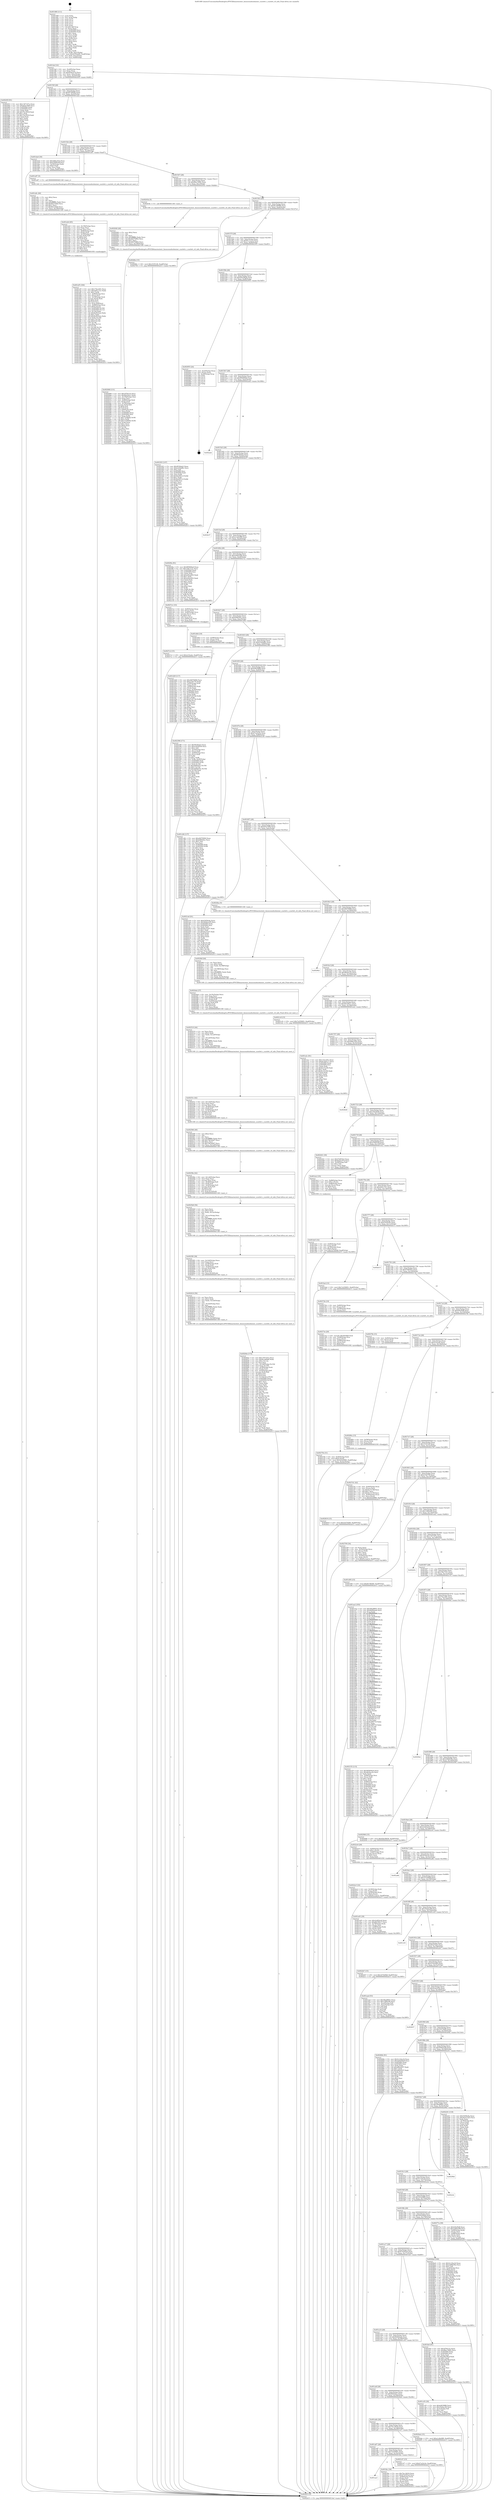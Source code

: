 digraph "0x401480" {
  label = "0x401480 (/mnt/c/Users/mathe/Desktop/tcc/POCII/binaries/extr_linuxsoundusbmixer_scarlett.c_scarlett_ctl_info_Final-ollvm.out::main(0))"
  labelloc = "t"
  node[shape=record]

  Entry [label="",width=0.3,height=0.3,shape=circle,fillcolor=black,style=filled]
  "0x4014ef" [label="{
     0x4014ef [32]\l
     | [instrs]\l
     &nbsp;&nbsp;0x4014ef \<+6\>: mov -0xa8(%rbp),%eax\l
     &nbsp;&nbsp;0x4014f5 \<+2\>: mov %eax,%ecx\l
     &nbsp;&nbsp;0x4014f7 \<+6\>: sub $0x82dec07d,%ecx\l
     &nbsp;&nbsp;0x4014fd \<+6\>: mov %eax,-0xbc(%rbp)\l
     &nbsp;&nbsp;0x401503 \<+6\>: mov %ecx,-0xc0(%rbp)\l
     &nbsp;&nbsp;0x401509 \<+6\>: je 000000000040245f \<main+0xfdf\>\l
  }"]
  "0x40245f" [label="{
     0x40245f [91]\l
     | [instrs]\l
     &nbsp;&nbsp;0x40245f \<+5\>: mov $0x1307107a,%eax\l
     &nbsp;&nbsp;0x402464 \<+5\>: mov $0xbf3e7690,%ecx\l
     &nbsp;&nbsp;0x402469 \<+7\>: mov 0x405060,%edx\l
     &nbsp;&nbsp;0x402470 \<+7\>: mov 0x405064,%esi\l
     &nbsp;&nbsp;0x402477 \<+2\>: mov %edx,%edi\l
     &nbsp;&nbsp;0x402479 \<+6\>: add $0x75a1f018,%edi\l
     &nbsp;&nbsp;0x40247f \<+3\>: sub $0x1,%edi\l
     &nbsp;&nbsp;0x402482 \<+6\>: sub $0x75a1f018,%edi\l
     &nbsp;&nbsp;0x402488 \<+3\>: imul %edi,%edx\l
     &nbsp;&nbsp;0x40248b \<+3\>: and $0x1,%edx\l
     &nbsp;&nbsp;0x40248e \<+3\>: cmp $0x0,%edx\l
     &nbsp;&nbsp;0x402491 \<+4\>: sete %r8b\l
     &nbsp;&nbsp;0x402495 \<+3\>: cmp $0xa,%esi\l
     &nbsp;&nbsp;0x402498 \<+4\>: setl %r9b\l
     &nbsp;&nbsp;0x40249c \<+3\>: mov %r8b,%r10b\l
     &nbsp;&nbsp;0x40249f \<+3\>: and %r9b,%r10b\l
     &nbsp;&nbsp;0x4024a2 \<+3\>: xor %r9b,%r8b\l
     &nbsp;&nbsp;0x4024a5 \<+3\>: or %r8b,%r10b\l
     &nbsp;&nbsp;0x4024a8 \<+4\>: test $0x1,%r10b\l
     &nbsp;&nbsp;0x4024ac \<+3\>: cmovne %ecx,%eax\l
     &nbsp;&nbsp;0x4024af \<+6\>: mov %eax,-0xa8(%rbp)\l
     &nbsp;&nbsp;0x4024b5 \<+5\>: jmp 0000000000402d15 \<main+0x1895\>\l
  }"]
  "0x40150f" [label="{
     0x40150f [28]\l
     | [instrs]\l
     &nbsp;&nbsp;0x40150f \<+5\>: jmp 0000000000401514 \<main+0x94\>\l
     &nbsp;&nbsp;0x401514 \<+6\>: mov -0xbc(%rbp),%eax\l
     &nbsp;&nbsp;0x40151a \<+5\>: sub $0x8578f260,%eax\l
     &nbsp;&nbsp;0x40151f \<+6\>: mov %eax,-0xc4(%rbp)\l
     &nbsp;&nbsp;0x401525 \<+6\>: je 0000000000401da4 \<main+0x924\>\l
  }"]
  Exit [label="",width=0.3,height=0.3,shape=circle,fillcolor=black,style=filled,peripheries=2]
  "0x401da4" [label="{
     0x401da4 [30]\l
     | [instrs]\l
     &nbsp;&nbsp;0x401da4 \<+5\>: mov $0xdd8a19cb,%eax\l
     &nbsp;&nbsp;0x401da9 \<+5\>: mov $0xe56893df,%ecx\l
     &nbsp;&nbsp;0x401dae \<+3\>: mov -0x30(%rbp),%edx\l
     &nbsp;&nbsp;0x401db1 \<+3\>: cmp $0x0,%edx\l
     &nbsp;&nbsp;0x401db4 \<+3\>: cmove %ecx,%eax\l
     &nbsp;&nbsp;0x401db7 \<+6\>: mov %eax,-0xa8(%rbp)\l
     &nbsp;&nbsp;0x401dbd \<+5\>: jmp 0000000000402d15 \<main+0x1895\>\l
  }"]
  "0x40152b" [label="{
     0x40152b [28]\l
     | [instrs]\l
     &nbsp;&nbsp;0x40152b \<+5\>: jmp 0000000000401530 \<main+0xb0\>\l
     &nbsp;&nbsp;0x401530 \<+6\>: mov -0xbc(%rbp),%eax\l
     &nbsp;&nbsp;0x401536 \<+5\>: sub $0x87eb01c7,%eax\l
     &nbsp;&nbsp;0x40153b \<+6\>: mov %eax,-0xc8(%rbp)\l
     &nbsp;&nbsp;0x401541 \<+6\>: je 0000000000401e87 \<main+0xa07\>\l
  }"]
  "0x402819" [label="{
     0x402819 [15]\l
     | [instrs]\l
     &nbsp;&nbsp;0x402819 \<+10\>: movl $0x5257bbf0,-0xa8(%rbp)\l
     &nbsp;&nbsp;0x402823 \<+5\>: jmp 0000000000402d15 \<main+0x1895\>\l
  }"]
  "0x401e87" [label="{
     0x401e87 [5]\l
     | [instrs]\l
     &nbsp;&nbsp;0x401e87 \<+5\>: call 0000000000401160 \<next_i\>\l
     | [calls]\l
     &nbsp;&nbsp;0x401160 \{1\} (/mnt/c/Users/mathe/Desktop/tcc/POCII/binaries/extr_linuxsoundusbmixer_scarlett.c_scarlett_ctl_info_Final-ollvm.out::next_i)\l
  }"]
  "0x401547" [label="{
     0x401547 [28]\l
     | [instrs]\l
     &nbsp;&nbsp;0x401547 \<+5\>: jmp 000000000040154c \<main+0xcc\>\l
     &nbsp;&nbsp;0x40154c \<+6\>: mov -0xbc(%rbp),%eax\l
     &nbsp;&nbsp;0x401552 \<+5\>: sub $0x88a13b82,%eax\l
     &nbsp;&nbsp;0x401557 \<+6\>: mov %eax,-0xcc(%rbp)\l
     &nbsp;&nbsp;0x40155d \<+6\>: je 000000000040203b \<main+0xbbb\>\l
  }"]
  "0x40280a" [label="{
     0x40280a [15]\l
     | [instrs]\l
     &nbsp;&nbsp;0x40280a \<+4\>: mov -0x58(%rbp),%rax\l
     &nbsp;&nbsp;0x40280e \<+3\>: mov (%rax),%rax\l
     &nbsp;&nbsp;0x402811 \<+3\>: mov %rax,%rdi\l
     &nbsp;&nbsp;0x402814 \<+5\>: call 0000000000401030 \<free@plt\>\l
     | [calls]\l
     &nbsp;&nbsp;0x401030 \{1\} (unknown)\l
  }"]
  "0x40203b" [label="{
     0x40203b [5]\l
     | [instrs]\l
     &nbsp;&nbsp;0x40203b \<+5\>: call 0000000000401160 \<next_i\>\l
     | [calls]\l
     &nbsp;&nbsp;0x401160 \{1\} (/mnt/c/Users/mathe/Desktop/tcc/POCII/binaries/extr_linuxsoundusbmixer_scarlett.c_scarlett_ctl_info_Final-ollvm.out::next_i)\l
  }"]
  "0x401563" [label="{
     0x401563 [28]\l
     | [instrs]\l
     &nbsp;&nbsp;0x401563 \<+5\>: jmp 0000000000401568 \<main+0xe8\>\l
     &nbsp;&nbsp;0x401568 \<+6\>: mov -0xbc(%rbp),%eax\l
     &nbsp;&nbsp;0x40156e \<+5\>: sub $0x8cc46996,%eax\l
     &nbsp;&nbsp;0x401573 \<+6\>: mov %eax,-0xd0(%rbp)\l
     &nbsp;&nbsp;0x401579 \<+6\>: je 00000000004026fa \<main+0x127a\>\l
  }"]
  "0x4027c2" [label="{
     0x4027c2 [15]\l
     | [instrs]\l
     &nbsp;&nbsp;0x4027c2 \<+10\>: movl $0x2c52ade,-0xa8(%rbp)\l
     &nbsp;&nbsp;0x4027cc \<+5\>: jmp 0000000000402d15 \<main+0x1895\>\l
  }"]
  "0x4026fa" [label="{
     0x4026fa [15]\l
     | [instrs]\l
     &nbsp;&nbsp;0x4026fa \<+10\>: movl $0x3335126,-0xa8(%rbp)\l
     &nbsp;&nbsp;0x402704 \<+5\>: jmp 0000000000402d15 \<main+0x1895\>\l
  }"]
  "0x40157f" [label="{
     0x40157f [28]\l
     | [instrs]\l
     &nbsp;&nbsp;0x40157f \<+5\>: jmp 0000000000401584 \<main+0x104\>\l
     &nbsp;&nbsp;0x401584 \<+6\>: mov -0xbc(%rbp),%eax\l
     &nbsp;&nbsp;0x40158a \<+5\>: sub $0x91c1aa12,%eax\l
     &nbsp;&nbsp;0x40158f \<+6\>: mov %eax,-0xd4(%rbp)\l
     &nbsp;&nbsp;0x401595 \<+6\>: je 0000000000402303 \<main+0xe83\>\l
  }"]
  "0x40275b" [label="{
     0x40275b [31]\l
     | [instrs]\l
     &nbsp;&nbsp;0x40275b \<+4\>: mov -0x40(%rbp),%rdi\l
     &nbsp;&nbsp;0x40275f \<+6\>: movl $0x0,(%rdi)\l
     &nbsp;&nbsp;0x402765 \<+10\>: movl $0x5d1b08f4,-0xa8(%rbp)\l
     &nbsp;&nbsp;0x40276f \<+6\>: mov %eax,-0x1bc(%rbp)\l
     &nbsp;&nbsp;0x402775 \<+5\>: jmp 0000000000402d15 \<main+0x1895\>\l
  }"]
  "0x402303" [label="{
     0x402303 [147]\l
     | [instrs]\l
     &nbsp;&nbsp;0x402303 \<+5\>: mov $0x9f18dab3,%eax\l
     &nbsp;&nbsp;0x402308 \<+5\>: mov $0xb1b9a88c,%ecx\l
     &nbsp;&nbsp;0x40230d \<+2\>: mov $0x1,%dl\l
     &nbsp;&nbsp;0x40230f \<+7\>: mov 0x405060,%esi\l
     &nbsp;&nbsp;0x402316 \<+7\>: mov 0x405064,%edi\l
     &nbsp;&nbsp;0x40231d \<+3\>: mov %esi,%r8d\l
     &nbsp;&nbsp;0x402320 \<+7\>: add $0x9e2001c5,%r8d\l
     &nbsp;&nbsp;0x402327 \<+4\>: sub $0x1,%r8d\l
     &nbsp;&nbsp;0x40232b \<+7\>: sub $0x9e2001c5,%r8d\l
     &nbsp;&nbsp;0x402332 \<+4\>: imul %r8d,%esi\l
     &nbsp;&nbsp;0x402336 \<+3\>: and $0x1,%esi\l
     &nbsp;&nbsp;0x402339 \<+3\>: cmp $0x0,%esi\l
     &nbsp;&nbsp;0x40233c \<+4\>: sete %r9b\l
     &nbsp;&nbsp;0x402340 \<+3\>: cmp $0xa,%edi\l
     &nbsp;&nbsp;0x402343 \<+4\>: setl %r10b\l
     &nbsp;&nbsp;0x402347 \<+3\>: mov %r9b,%r11b\l
     &nbsp;&nbsp;0x40234a \<+4\>: xor $0xff,%r11b\l
     &nbsp;&nbsp;0x40234e \<+3\>: mov %r10b,%bl\l
     &nbsp;&nbsp;0x402351 \<+3\>: xor $0xff,%bl\l
     &nbsp;&nbsp;0x402354 \<+3\>: xor $0x1,%dl\l
     &nbsp;&nbsp;0x402357 \<+3\>: mov %r11b,%r14b\l
     &nbsp;&nbsp;0x40235a \<+4\>: and $0xff,%r14b\l
     &nbsp;&nbsp;0x40235e \<+3\>: and %dl,%r9b\l
     &nbsp;&nbsp;0x402361 \<+3\>: mov %bl,%r15b\l
     &nbsp;&nbsp;0x402364 \<+4\>: and $0xff,%r15b\l
     &nbsp;&nbsp;0x402368 \<+3\>: and %dl,%r10b\l
     &nbsp;&nbsp;0x40236b \<+3\>: or %r9b,%r14b\l
     &nbsp;&nbsp;0x40236e \<+3\>: or %r10b,%r15b\l
     &nbsp;&nbsp;0x402371 \<+3\>: xor %r15b,%r14b\l
     &nbsp;&nbsp;0x402374 \<+3\>: or %bl,%r11b\l
     &nbsp;&nbsp;0x402377 \<+4\>: xor $0xff,%r11b\l
     &nbsp;&nbsp;0x40237b \<+3\>: or $0x1,%dl\l
     &nbsp;&nbsp;0x40237e \<+3\>: and %dl,%r11b\l
     &nbsp;&nbsp;0x402381 \<+3\>: or %r11b,%r14b\l
     &nbsp;&nbsp;0x402384 \<+4\>: test $0x1,%r14b\l
     &nbsp;&nbsp;0x402388 \<+3\>: cmovne %ecx,%eax\l
     &nbsp;&nbsp;0x40238b \<+6\>: mov %eax,-0xa8(%rbp)\l
     &nbsp;&nbsp;0x402391 \<+5\>: jmp 0000000000402d15 \<main+0x1895\>\l
  }"]
  "0x40159b" [label="{
     0x40159b [28]\l
     | [instrs]\l
     &nbsp;&nbsp;0x40159b \<+5\>: jmp 00000000004015a0 \<main+0x120\>\l
     &nbsp;&nbsp;0x4015a0 \<+6\>: mov -0xbc(%rbp),%eax\l
     &nbsp;&nbsp;0x4015a6 \<+5\>: sub $0x92b39b56,%eax\l
     &nbsp;&nbsp;0x4015ab \<+6\>: mov %eax,-0xd8(%rbp)\l
     &nbsp;&nbsp;0x4015b1 \<+6\>: je 0000000000402955 \<main+0x14d5\>\l
  }"]
  "0x40273e" [label="{
     0x40273e [29]\l
     | [instrs]\l
     &nbsp;&nbsp;0x40273e \<+10\>: movabs $0x4030b6,%rdi\l
     &nbsp;&nbsp;0x402748 \<+4\>: mov -0x48(%rbp),%rsi\l
     &nbsp;&nbsp;0x40274c \<+2\>: mov %eax,(%rsi)\l
     &nbsp;&nbsp;0x40274e \<+4\>: mov -0x48(%rbp),%rsi\l
     &nbsp;&nbsp;0x402752 \<+2\>: mov (%rsi),%esi\l
     &nbsp;&nbsp;0x402754 \<+2\>: mov $0x0,%al\l
     &nbsp;&nbsp;0x402756 \<+5\>: call 0000000000401040 \<printf@plt\>\l
     | [calls]\l
     &nbsp;&nbsp;0x401040 \{1\} (unknown)\l
  }"]
  "0x402955" [label="{
     0x402955 [24]\l
     | [instrs]\l
     &nbsp;&nbsp;0x402955 \<+7\>: mov -0xa0(%rbp),%rax\l
     &nbsp;&nbsp;0x40295c \<+2\>: mov (%rax),%eax\l
     &nbsp;&nbsp;0x40295e \<+4\>: lea -0x28(%rbp),%rsp\l
     &nbsp;&nbsp;0x402962 \<+1\>: pop %rbx\l
     &nbsp;&nbsp;0x402963 \<+2\>: pop %r12\l
     &nbsp;&nbsp;0x402965 \<+2\>: pop %r13\l
     &nbsp;&nbsp;0x402967 \<+2\>: pop %r14\l
     &nbsp;&nbsp;0x402969 \<+2\>: pop %r15\l
     &nbsp;&nbsp;0x40296b \<+1\>: pop %rbp\l
     &nbsp;&nbsp;0x40296c \<+1\>: ret\l
  }"]
  "0x4015b7" [label="{
     0x4015b7 [28]\l
     | [instrs]\l
     &nbsp;&nbsp;0x4015b7 \<+5\>: jmp 00000000004015bc \<main+0x13c\>\l
     &nbsp;&nbsp;0x4015bc \<+6\>: mov -0xbc(%rbp),%eax\l
     &nbsp;&nbsp;0x4015c2 \<+5\>: sub $0x995856a0,%eax\l
     &nbsp;&nbsp;0x4015c7 \<+6\>: mov %eax,-0xdc(%rbp)\l
     &nbsp;&nbsp;0x4015cd \<+6\>: je 0000000000402aeb \<main+0x166b\>\l
  }"]
  "0x40264e" [label="{
     0x40264e [172]\l
     | [instrs]\l
     &nbsp;&nbsp;0x40264e \<+5\>: mov $0x1307107a,%ecx\l
     &nbsp;&nbsp;0x402653 \<+5\>: mov $0x8cc46996,%edx\l
     &nbsp;&nbsp;0x402658 \<+3\>: mov $0x1,%r11b\l
     &nbsp;&nbsp;0x40265b \<+2\>: xor %esi,%esi\l
     &nbsp;&nbsp;0x40265d \<+7\>: mov -0x1b8(%rbp),%r10d\l
     &nbsp;&nbsp;0x402664 \<+4\>: imul %eax,%r10d\l
     &nbsp;&nbsp;0x402668 \<+4\>: mov -0x58(%rbp),%rdi\l
     &nbsp;&nbsp;0x40266c \<+3\>: mov (%rdi),%rdi\l
     &nbsp;&nbsp;0x40266f \<+4\>: mov -0x50(%rbp),%r8\l
     &nbsp;&nbsp;0x402673 \<+3\>: movslq (%r8),%r8\l
     &nbsp;&nbsp;0x402676 \<+4\>: shl $0x5,%r8\l
     &nbsp;&nbsp;0x40267a \<+3\>: add %r8,%rdi\l
     &nbsp;&nbsp;0x40267d \<+4\>: mov %r10d,0x1c(%rdi)\l
     &nbsp;&nbsp;0x402681 \<+7\>: mov 0x405060,%eax\l
     &nbsp;&nbsp;0x402688 \<+8\>: mov 0x405064,%r10d\l
     &nbsp;&nbsp;0x402690 \<+3\>: sub $0x1,%esi\l
     &nbsp;&nbsp;0x402693 \<+2\>: mov %eax,%ebx\l
     &nbsp;&nbsp;0x402695 \<+2\>: add %esi,%ebx\l
     &nbsp;&nbsp;0x402697 \<+3\>: imul %ebx,%eax\l
     &nbsp;&nbsp;0x40269a \<+3\>: and $0x1,%eax\l
     &nbsp;&nbsp;0x40269d \<+3\>: cmp $0x0,%eax\l
     &nbsp;&nbsp;0x4026a0 \<+4\>: sete %r14b\l
     &nbsp;&nbsp;0x4026a4 \<+4\>: cmp $0xa,%r10d\l
     &nbsp;&nbsp;0x4026a8 \<+4\>: setl %r15b\l
     &nbsp;&nbsp;0x4026ac \<+3\>: mov %r14b,%r12b\l
     &nbsp;&nbsp;0x4026af \<+4\>: xor $0xff,%r12b\l
     &nbsp;&nbsp;0x4026b3 \<+3\>: mov %r15b,%r13b\l
     &nbsp;&nbsp;0x4026b6 \<+4\>: xor $0xff,%r13b\l
     &nbsp;&nbsp;0x4026ba \<+4\>: xor $0x0,%r11b\l
     &nbsp;&nbsp;0x4026be \<+3\>: mov %r12b,%al\l
     &nbsp;&nbsp;0x4026c1 \<+2\>: and $0x0,%al\l
     &nbsp;&nbsp;0x4026c3 \<+3\>: and %r11b,%r14b\l
     &nbsp;&nbsp;0x4026c6 \<+3\>: mov %r13b,%sil\l
     &nbsp;&nbsp;0x4026c9 \<+4\>: and $0x0,%sil\l
     &nbsp;&nbsp;0x4026cd \<+3\>: and %r11b,%r15b\l
     &nbsp;&nbsp;0x4026d0 \<+3\>: or %r14b,%al\l
     &nbsp;&nbsp;0x4026d3 \<+3\>: or %r15b,%sil\l
     &nbsp;&nbsp;0x4026d6 \<+3\>: xor %sil,%al\l
     &nbsp;&nbsp;0x4026d9 \<+3\>: or %r13b,%r12b\l
     &nbsp;&nbsp;0x4026dc \<+4\>: xor $0xff,%r12b\l
     &nbsp;&nbsp;0x4026e0 \<+4\>: or $0x0,%r11b\l
     &nbsp;&nbsp;0x4026e4 \<+3\>: and %r11b,%r12b\l
     &nbsp;&nbsp;0x4026e7 \<+3\>: or %r12b,%al\l
     &nbsp;&nbsp;0x4026ea \<+2\>: test $0x1,%al\l
     &nbsp;&nbsp;0x4026ec \<+3\>: cmovne %edx,%ecx\l
     &nbsp;&nbsp;0x4026ef \<+6\>: mov %ecx,-0xa8(%rbp)\l
     &nbsp;&nbsp;0x4026f5 \<+5\>: jmp 0000000000402d15 \<main+0x1895\>\l
  }"]
  "0x402aeb" [label="{
     0x402aeb\l
  }", style=dashed]
  "0x4015d3" [label="{
     0x4015d3 [28]\l
     | [instrs]\l
     &nbsp;&nbsp;0x4015d3 \<+5\>: jmp 00000000004015d8 \<main+0x158\>\l
     &nbsp;&nbsp;0x4015d8 \<+6\>: mov -0xbc(%rbp),%eax\l
     &nbsp;&nbsp;0x4015de \<+5\>: sub $0x9f18dab3,%eax\l
     &nbsp;&nbsp;0x4015e3 \<+6\>: mov %eax,-0xe0(%rbp)\l
     &nbsp;&nbsp;0x4015e9 \<+6\>: je 0000000000402b37 \<main+0x16b7\>\l
  }"]
  "0x402616" [label="{
     0x402616 [56]\l
     | [instrs]\l
     &nbsp;&nbsp;0x402616 \<+2\>: xor %ecx,%ecx\l
     &nbsp;&nbsp;0x402618 \<+5\>: mov $0x2,%edx\l
     &nbsp;&nbsp;0x40261d \<+6\>: mov %edx,-0x1b4(%rbp)\l
     &nbsp;&nbsp;0x402623 \<+1\>: cltd\l
     &nbsp;&nbsp;0x402624 \<+6\>: mov -0x1b4(%rbp),%esi\l
     &nbsp;&nbsp;0x40262a \<+2\>: idiv %esi\l
     &nbsp;&nbsp;0x40262c \<+6\>: imul $0xfffffffe,%edx,%edx\l
     &nbsp;&nbsp;0x402632 \<+3\>: mov %ecx,%r10d\l
     &nbsp;&nbsp;0x402635 \<+3\>: sub %edx,%r10d\l
     &nbsp;&nbsp;0x402638 \<+2\>: mov %ecx,%edx\l
     &nbsp;&nbsp;0x40263a \<+3\>: sub $0x1,%edx\l
     &nbsp;&nbsp;0x40263d \<+3\>: add %edx,%r10d\l
     &nbsp;&nbsp;0x402640 \<+3\>: sub %r10d,%ecx\l
     &nbsp;&nbsp;0x402643 \<+6\>: mov %ecx,-0x1b8(%rbp)\l
     &nbsp;&nbsp;0x402649 \<+5\>: call 0000000000401160 \<next_i\>\l
     | [calls]\l
     &nbsp;&nbsp;0x401160 \{1\} (/mnt/c/Users/mathe/Desktop/tcc/POCII/binaries/extr_linuxsoundusbmixer_scarlett.c_scarlett_ctl_info_Final-ollvm.out::next_i)\l
  }"]
  "0x402b37" [label="{
     0x402b37\l
  }", style=dashed]
  "0x4015ef" [label="{
     0x4015ef [28]\l
     | [instrs]\l
     &nbsp;&nbsp;0x4015ef \<+5\>: jmp 00000000004015f4 \<main+0x174\>\l
     &nbsp;&nbsp;0x4015f4 \<+6\>: mov -0xbc(%rbp),%eax\l
     &nbsp;&nbsp;0x4015fa \<+5\>: sub $0xa1a8a089,%eax\l
     &nbsp;&nbsp;0x4015ff \<+6\>: mov %eax,-0xe4(%rbp)\l
     &nbsp;&nbsp;0x401605 \<+6\>: je 00000000004020fa \<main+0xc7a\>\l
  }"]
  "0x4025f0" [label="{
     0x4025f0 [38]\l
     | [instrs]\l
     &nbsp;&nbsp;0x4025f0 \<+6\>: mov -0x1b0(%rbp),%ecx\l
     &nbsp;&nbsp;0x4025f6 \<+3\>: imul %eax,%ecx\l
     &nbsp;&nbsp;0x4025f9 \<+4\>: mov -0x58(%rbp),%rdi\l
     &nbsp;&nbsp;0x4025fd \<+3\>: mov (%rdi),%rdi\l
     &nbsp;&nbsp;0x402600 \<+4\>: mov -0x50(%rbp),%r8\l
     &nbsp;&nbsp;0x402604 \<+3\>: movslq (%r8),%r8\l
     &nbsp;&nbsp;0x402607 \<+4\>: shl $0x5,%r8\l
     &nbsp;&nbsp;0x40260b \<+3\>: add %r8,%rdi\l
     &nbsp;&nbsp;0x40260e \<+3\>: mov %ecx,0x18(%rdi)\l
     &nbsp;&nbsp;0x402611 \<+5\>: call 0000000000401160 \<next_i\>\l
     | [calls]\l
     &nbsp;&nbsp;0x401160 \{1\} (/mnt/c/Users/mathe/Desktop/tcc/POCII/binaries/extr_linuxsoundusbmixer_scarlett.c_scarlett_ctl_info_Final-ollvm.out::next_i)\l
  }"]
  "0x4020fa" [label="{
     0x4020fa [91]\l
     | [instrs]\l
     &nbsp;&nbsp;0x4020fa \<+5\>: mov $0x995856a0,%eax\l
     &nbsp;&nbsp;0x4020ff \<+5\>: mov $0x158c7121,%ecx\l
     &nbsp;&nbsp;0x402104 \<+7\>: mov 0x405060,%edx\l
     &nbsp;&nbsp;0x40210b \<+7\>: mov 0x405064,%esi\l
     &nbsp;&nbsp;0x402112 \<+2\>: mov %edx,%edi\l
     &nbsp;&nbsp;0x402114 \<+6\>: add $0xe20ae003,%edi\l
     &nbsp;&nbsp;0x40211a \<+3\>: sub $0x1,%edi\l
     &nbsp;&nbsp;0x40211d \<+6\>: sub $0xe20ae003,%edi\l
     &nbsp;&nbsp;0x402123 \<+3\>: imul %edi,%edx\l
     &nbsp;&nbsp;0x402126 \<+3\>: and $0x1,%edx\l
     &nbsp;&nbsp;0x402129 \<+3\>: cmp $0x0,%edx\l
     &nbsp;&nbsp;0x40212c \<+4\>: sete %r8b\l
     &nbsp;&nbsp;0x402130 \<+3\>: cmp $0xa,%esi\l
     &nbsp;&nbsp;0x402133 \<+4\>: setl %r9b\l
     &nbsp;&nbsp;0x402137 \<+3\>: mov %r8b,%r10b\l
     &nbsp;&nbsp;0x40213a \<+3\>: and %r9b,%r10b\l
     &nbsp;&nbsp;0x40213d \<+3\>: xor %r9b,%r8b\l
     &nbsp;&nbsp;0x402140 \<+3\>: or %r8b,%r10b\l
     &nbsp;&nbsp;0x402143 \<+4\>: test $0x1,%r10b\l
     &nbsp;&nbsp;0x402147 \<+3\>: cmovne %ecx,%eax\l
     &nbsp;&nbsp;0x40214a \<+6\>: mov %eax,-0xa8(%rbp)\l
     &nbsp;&nbsp;0x402150 \<+5\>: jmp 0000000000402d15 \<main+0x1895\>\l
  }"]
  "0x40160b" [label="{
     0x40160b [28]\l
     | [instrs]\l
     &nbsp;&nbsp;0x40160b \<+5\>: jmp 0000000000401610 \<main+0x190\>\l
     &nbsp;&nbsp;0x401610 \<+6\>: mov -0xbc(%rbp),%eax\l
     &nbsp;&nbsp;0x401616 \<+5\>: sub $0xae892298,%eax\l
     &nbsp;&nbsp;0x40161b \<+6\>: mov %eax,-0xe8(%rbp)\l
     &nbsp;&nbsp;0x401621 \<+6\>: je 00000000004027a1 \<main+0x1321\>\l
  }"]
  "0x4025b8" [label="{
     0x4025b8 [56]\l
     | [instrs]\l
     &nbsp;&nbsp;0x4025b8 \<+2\>: xor %ecx,%ecx\l
     &nbsp;&nbsp;0x4025ba \<+5\>: mov $0x2,%edx\l
     &nbsp;&nbsp;0x4025bf \<+6\>: mov %edx,-0x1ac(%rbp)\l
     &nbsp;&nbsp;0x4025c5 \<+1\>: cltd\l
     &nbsp;&nbsp;0x4025c6 \<+6\>: mov -0x1ac(%rbp),%esi\l
     &nbsp;&nbsp;0x4025cc \<+2\>: idiv %esi\l
     &nbsp;&nbsp;0x4025ce \<+6\>: imul $0xfffffffe,%edx,%edx\l
     &nbsp;&nbsp;0x4025d4 \<+3\>: mov %ecx,%r10d\l
     &nbsp;&nbsp;0x4025d7 \<+3\>: sub %edx,%r10d\l
     &nbsp;&nbsp;0x4025da \<+2\>: mov %ecx,%edx\l
     &nbsp;&nbsp;0x4025dc \<+3\>: sub $0x1,%edx\l
     &nbsp;&nbsp;0x4025df \<+3\>: add %edx,%r10d\l
     &nbsp;&nbsp;0x4025e2 \<+3\>: sub %r10d,%ecx\l
     &nbsp;&nbsp;0x4025e5 \<+6\>: mov %ecx,-0x1b0(%rbp)\l
     &nbsp;&nbsp;0x4025eb \<+5\>: call 0000000000401160 \<next_i\>\l
     | [calls]\l
     &nbsp;&nbsp;0x401160 \{1\} (/mnt/c/Users/mathe/Desktop/tcc/POCII/binaries/extr_linuxsoundusbmixer_scarlett.c_scarlett_ctl_info_Final-ollvm.out::next_i)\l
  }"]
  "0x4027a1" [label="{
     0x4027a1 [33]\l
     | [instrs]\l
     &nbsp;&nbsp;0x4027a1 \<+4\>: mov -0x80(%rbp),%rax\l
     &nbsp;&nbsp;0x4027a5 \<+3\>: mov (%rax),%rax\l
     &nbsp;&nbsp;0x4027a8 \<+4\>: mov -0x40(%rbp),%rcx\l
     &nbsp;&nbsp;0x4027ac \<+3\>: movslq (%rcx),%rcx\l
     &nbsp;&nbsp;0x4027af \<+4\>: shl $0x4,%rcx\l
     &nbsp;&nbsp;0x4027b3 \<+3\>: add %rcx,%rax\l
     &nbsp;&nbsp;0x4027b6 \<+4\>: mov 0x8(%rax),%rax\l
     &nbsp;&nbsp;0x4027ba \<+3\>: mov %rax,%rdi\l
     &nbsp;&nbsp;0x4027bd \<+5\>: call 0000000000401030 \<free@plt\>\l
     | [calls]\l
     &nbsp;&nbsp;0x401030 \{1\} (unknown)\l
  }"]
  "0x401627" [label="{
     0x401627 [28]\l
     | [instrs]\l
     &nbsp;&nbsp;0x401627 \<+5\>: jmp 000000000040162c \<main+0x1ac\>\l
     &nbsp;&nbsp;0x40162c \<+6\>: mov -0xbc(%rbp),%eax\l
     &nbsp;&nbsp;0x401632 \<+5\>: sub $0xb08f30ec,%eax\l
     &nbsp;&nbsp;0x401637 \<+6\>: mov %eax,-0xec(%rbp)\l
     &nbsp;&nbsp;0x40163d \<+6\>: je 0000000000401d0d \<main+0x88d\>\l
  }"]
  "0x40258e" [label="{
     0x40258e [42]\l
     | [instrs]\l
     &nbsp;&nbsp;0x40258e \<+6\>: mov -0x1a8(%rbp),%ecx\l
     &nbsp;&nbsp;0x402594 \<+3\>: imul %eax,%ecx\l
     &nbsp;&nbsp;0x402597 \<+3\>: movslq %ecx,%rdi\l
     &nbsp;&nbsp;0x40259a \<+4\>: mov -0x58(%rbp),%r8\l
     &nbsp;&nbsp;0x40259e \<+3\>: mov (%r8),%r8\l
     &nbsp;&nbsp;0x4025a1 \<+4\>: mov -0x50(%rbp),%r9\l
     &nbsp;&nbsp;0x4025a5 \<+3\>: movslq (%r9),%r9\l
     &nbsp;&nbsp;0x4025a8 \<+4\>: shl $0x5,%r9\l
     &nbsp;&nbsp;0x4025ac \<+3\>: add %r9,%r8\l
     &nbsp;&nbsp;0x4025af \<+4\>: mov %rdi,0x10(%r8)\l
     &nbsp;&nbsp;0x4025b3 \<+5\>: call 0000000000401160 \<next_i\>\l
     | [calls]\l
     &nbsp;&nbsp;0x401160 \{1\} (/mnt/c/Users/mathe/Desktop/tcc/POCII/binaries/extr_linuxsoundusbmixer_scarlett.c_scarlett_ctl_info_Final-ollvm.out::next_i)\l
  }"]
  "0x401d0d" [label="{
     0x401d0d [19]\l
     | [instrs]\l
     &nbsp;&nbsp;0x401d0d \<+7\>: mov -0x98(%rbp),%rax\l
     &nbsp;&nbsp;0x401d14 \<+3\>: mov (%rax),%rax\l
     &nbsp;&nbsp;0x401d17 \<+4\>: mov 0x8(%rax),%rdi\l
     &nbsp;&nbsp;0x401d1b \<+5\>: call 0000000000401060 \<atoi@plt\>\l
     | [calls]\l
     &nbsp;&nbsp;0x401060 \{1\} (unknown)\l
  }"]
  "0x401643" [label="{
     0x401643 [28]\l
     | [instrs]\l
     &nbsp;&nbsp;0x401643 \<+5\>: jmp 0000000000401648 \<main+0x1c8\>\l
     &nbsp;&nbsp;0x401648 \<+6\>: mov -0xbc(%rbp),%eax\l
     &nbsp;&nbsp;0x40164e \<+5\>: sub $0xb1b9a88c,%eax\l
     &nbsp;&nbsp;0x401653 \<+6\>: mov %eax,-0xf0(%rbp)\l
     &nbsp;&nbsp;0x401659 \<+6\>: je 0000000000402396 \<main+0xf16\>\l
  }"]
  "0x402566" [label="{
     0x402566 [40]\l
     | [instrs]\l
     &nbsp;&nbsp;0x402566 \<+5\>: mov $0x2,%ecx\l
     &nbsp;&nbsp;0x40256b \<+1\>: cltd\l
     &nbsp;&nbsp;0x40256c \<+2\>: idiv %ecx\l
     &nbsp;&nbsp;0x40256e \<+6\>: imul $0xfffffffe,%edx,%ecx\l
     &nbsp;&nbsp;0x402574 \<+6\>: add $0x7463de87,%ecx\l
     &nbsp;&nbsp;0x40257a \<+3\>: add $0x1,%ecx\l
     &nbsp;&nbsp;0x40257d \<+6\>: sub $0x7463de87,%ecx\l
     &nbsp;&nbsp;0x402583 \<+6\>: mov %ecx,-0x1a8(%rbp)\l
     &nbsp;&nbsp;0x402589 \<+5\>: call 0000000000401160 \<next_i\>\l
     | [calls]\l
     &nbsp;&nbsp;0x401160 \{1\} (/mnt/c/Users/mathe/Desktop/tcc/POCII/binaries/extr_linuxsoundusbmixer_scarlett.c_scarlett_ctl_info_Final-ollvm.out::next_i)\l
  }"]
  "0x402396" [label="{
     0x402396 [171]\l
     | [instrs]\l
     &nbsp;&nbsp;0x402396 \<+5\>: mov $0x9f18dab3,%eax\l
     &nbsp;&nbsp;0x40239b \<+5\>: mov $0xe302d036,%ecx\l
     &nbsp;&nbsp;0x4023a0 \<+2\>: mov $0x1,%dl\l
     &nbsp;&nbsp;0x4023a2 \<+4\>: mov -0x50(%rbp),%rsi\l
     &nbsp;&nbsp;0x4023a6 \<+2\>: mov (%rsi),%edi\l
     &nbsp;&nbsp;0x4023a8 \<+4\>: mov -0x60(%rbp),%rsi\l
     &nbsp;&nbsp;0x4023ac \<+2\>: cmp (%rsi),%edi\l
     &nbsp;&nbsp;0x4023ae \<+4\>: setl %r8b\l
     &nbsp;&nbsp;0x4023b2 \<+4\>: and $0x1,%r8b\l
     &nbsp;&nbsp;0x4023b6 \<+4\>: mov %r8b,-0x29(%rbp)\l
     &nbsp;&nbsp;0x4023ba \<+7\>: mov 0x405060,%edi\l
     &nbsp;&nbsp;0x4023c1 \<+8\>: mov 0x405064,%r9d\l
     &nbsp;&nbsp;0x4023c9 \<+3\>: mov %edi,%r10d\l
     &nbsp;&nbsp;0x4023cc \<+7\>: sub $0xdd06e03c,%r10d\l
     &nbsp;&nbsp;0x4023d3 \<+4\>: sub $0x1,%r10d\l
     &nbsp;&nbsp;0x4023d7 \<+7\>: add $0xdd06e03c,%r10d\l
     &nbsp;&nbsp;0x4023de \<+4\>: imul %r10d,%edi\l
     &nbsp;&nbsp;0x4023e2 \<+3\>: and $0x1,%edi\l
     &nbsp;&nbsp;0x4023e5 \<+3\>: cmp $0x0,%edi\l
     &nbsp;&nbsp;0x4023e8 \<+4\>: sete %r8b\l
     &nbsp;&nbsp;0x4023ec \<+4\>: cmp $0xa,%r9d\l
     &nbsp;&nbsp;0x4023f0 \<+4\>: setl %r11b\l
     &nbsp;&nbsp;0x4023f4 \<+3\>: mov %r8b,%bl\l
     &nbsp;&nbsp;0x4023f7 \<+3\>: xor $0xff,%bl\l
     &nbsp;&nbsp;0x4023fa \<+3\>: mov %r11b,%r14b\l
     &nbsp;&nbsp;0x4023fd \<+4\>: xor $0xff,%r14b\l
     &nbsp;&nbsp;0x402401 \<+3\>: xor $0x0,%dl\l
     &nbsp;&nbsp;0x402404 \<+3\>: mov %bl,%r15b\l
     &nbsp;&nbsp;0x402407 \<+4\>: and $0x0,%r15b\l
     &nbsp;&nbsp;0x40240b \<+3\>: and %dl,%r8b\l
     &nbsp;&nbsp;0x40240e \<+3\>: mov %r14b,%r12b\l
     &nbsp;&nbsp;0x402411 \<+4\>: and $0x0,%r12b\l
     &nbsp;&nbsp;0x402415 \<+3\>: and %dl,%r11b\l
     &nbsp;&nbsp;0x402418 \<+3\>: or %r8b,%r15b\l
     &nbsp;&nbsp;0x40241b \<+3\>: or %r11b,%r12b\l
     &nbsp;&nbsp;0x40241e \<+3\>: xor %r12b,%r15b\l
     &nbsp;&nbsp;0x402421 \<+3\>: or %r14b,%bl\l
     &nbsp;&nbsp;0x402424 \<+3\>: xor $0xff,%bl\l
     &nbsp;&nbsp;0x402427 \<+3\>: or $0x0,%dl\l
     &nbsp;&nbsp;0x40242a \<+2\>: and %dl,%bl\l
     &nbsp;&nbsp;0x40242c \<+3\>: or %bl,%r15b\l
     &nbsp;&nbsp;0x40242f \<+4\>: test $0x1,%r15b\l
     &nbsp;&nbsp;0x402433 \<+3\>: cmovne %ecx,%eax\l
     &nbsp;&nbsp;0x402436 \<+6\>: mov %eax,-0xa8(%rbp)\l
     &nbsp;&nbsp;0x40243c \<+5\>: jmp 0000000000402d15 \<main+0x1895\>\l
  }"]
  "0x40165f" [label="{
     0x40165f [28]\l
     | [instrs]\l
     &nbsp;&nbsp;0x40165f \<+5\>: jmp 0000000000401664 \<main+0x1e4\>\l
     &nbsp;&nbsp;0x401664 \<+6\>: mov -0xbc(%rbp),%eax\l
     &nbsp;&nbsp;0x40166a \<+5\>: sub $0xb4839f88,%eax\l
     &nbsp;&nbsp;0x40166f \<+6\>: mov %eax,-0xf4(%rbp)\l
     &nbsp;&nbsp;0x401675 \<+6\>: je 0000000000401c84 \<main+0x804\>\l
  }"]
  "0x40253c" [label="{
     0x40253c [42]\l
     | [instrs]\l
     &nbsp;&nbsp;0x40253c \<+6\>: mov -0x1a4(%rbp),%ecx\l
     &nbsp;&nbsp;0x402542 \<+3\>: imul %eax,%ecx\l
     &nbsp;&nbsp;0x402545 \<+3\>: movslq %ecx,%rdi\l
     &nbsp;&nbsp;0x402548 \<+4\>: mov -0x58(%rbp),%r8\l
     &nbsp;&nbsp;0x40254c \<+3\>: mov (%r8),%r8\l
     &nbsp;&nbsp;0x40254f \<+4\>: mov -0x50(%rbp),%r9\l
     &nbsp;&nbsp;0x402553 \<+3\>: movslq (%r9),%r9\l
     &nbsp;&nbsp;0x402556 \<+4\>: shl $0x5,%r9\l
     &nbsp;&nbsp;0x40255a \<+3\>: add %r9,%r8\l
     &nbsp;&nbsp;0x40255d \<+4\>: mov %rdi,0x8(%r8)\l
     &nbsp;&nbsp;0x402561 \<+5\>: call 0000000000401160 \<next_i\>\l
     | [calls]\l
     &nbsp;&nbsp;0x401160 \{1\} (/mnt/c/Users/mathe/Desktop/tcc/POCII/binaries/extr_linuxsoundusbmixer_scarlett.c_scarlett_ctl_info_Final-ollvm.out::next_i)\l
  }"]
  "0x401c84" [label="{
     0x401c84 [137]\l
     | [instrs]\l
     &nbsp;&nbsp;0x401c84 \<+5\>: mov $0xd4070066,%eax\l
     &nbsp;&nbsp;0x401c89 \<+5\>: mov $0xb08f30ec,%ecx\l
     &nbsp;&nbsp;0x401c8e \<+2\>: mov $0x1,%dl\l
     &nbsp;&nbsp;0x401c90 \<+2\>: xor %esi,%esi\l
     &nbsp;&nbsp;0x401c92 \<+7\>: mov 0x405060,%edi\l
     &nbsp;&nbsp;0x401c99 \<+8\>: mov 0x405064,%r8d\l
     &nbsp;&nbsp;0x401ca1 \<+3\>: sub $0x1,%esi\l
     &nbsp;&nbsp;0x401ca4 \<+3\>: mov %edi,%r9d\l
     &nbsp;&nbsp;0x401ca7 \<+3\>: add %esi,%r9d\l
     &nbsp;&nbsp;0x401caa \<+4\>: imul %r9d,%edi\l
     &nbsp;&nbsp;0x401cae \<+3\>: and $0x1,%edi\l
     &nbsp;&nbsp;0x401cb1 \<+3\>: cmp $0x0,%edi\l
     &nbsp;&nbsp;0x401cb4 \<+4\>: sete %r10b\l
     &nbsp;&nbsp;0x401cb8 \<+4\>: cmp $0xa,%r8d\l
     &nbsp;&nbsp;0x401cbc \<+4\>: setl %r11b\l
     &nbsp;&nbsp;0x401cc0 \<+3\>: mov %r10b,%bl\l
     &nbsp;&nbsp;0x401cc3 \<+3\>: xor $0xff,%bl\l
     &nbsp;&nbsp;0x401cc6 \<+3\>: mov %r11b,%r14b\l
     &nbsp;&nbsp;0x401cc9 \<+4\>: xor $0xff,%r14b\l
     &nbsp;&nbsp;0x401ccd \<+3\>: xor $0x1,%dl\l
     &nbsp;&nbsp;0x401cd0 \<+3\>: mov %bl,%r15b\l
     &nbsp;&nbsp;0x401cd3 \<+4\>: and $0xff,%r15b\l
     &nbsp;&nbsp;0x401cd7 \<+3\>: and %dl,%r10b\l
     &nbsp;&nbsp;0x401cda \<+3\>: mov %r14b,%r12b\l
     &nbsp;&nbsp;0x401cdd \<+4\>: and $0xff,%r12b\l
     &nbsp;&nbsp;0x401ce1 \<+3\>: and %dl,%r11b\l
     &nbsp;&nbsp;0x401ce4 \<+3\>: or %r10b,%r15b\l
     &nbsp;&nbsp;0x401ce7 \<+3\>: or %r11b,%r12b\l
     &nbsp;&nbsp;0x401cea \<+3\>: xor %r12b,%r15b\l
     &nbsp;&nbsp;0x401ced \<+3\>: or %r14b,%bl\l
     &nbsp;&nbsp;0x401cf0 \<+3\>: xor $0xff,%bl\l
     &nbsp;&nbsp;0x401cf3 \<+3\>: or $0x1,%dl\l
     &nbsp;&nbsp;0x401cf6 \<+2\>: and %dl,%bl\l
     &nbsp;&nbsp;0x401cf8 \<+3\>: or %bl,%r15b\l
     &nbsp;&nbsp;0x401cfb \<+4\>: test $0x1,%r15b\l
     &nbsp;&nbsp;0x401cff \<+3\>: cmovne %ecx,%eax\l
     &nbsp;&nbsp;0x401d02 \<+6\>: mov %eax,-0xa8(%rbp)\l
     &nbsp;&nbsp;0x401d08 \<+5\>: jmp 0000000000402d15 \<main+0x1895\>\l
  }"]
  "0x40167b" [label="{
     0x40167b [28]\l
     | [instrs]\l
     &nbsp;&nbsp;0x40167b \<+5\>: jmp 0000000000401680 \<main+0x200\>\l
     &nbsp;&nbsp;0x401680 \<+6\>: mov -0xbc(%rbp),%eax\l
     &nbsp;&nbsp;0x401686 \<+5\>: sub $0xb7a22e3e,%eax\l
     &nbsp;&nbsp;0x40168b \<+6\>: mov %eax,-0xf8(%rbp)\l
     &nbsp;&nbsp;0x401691 \<+6\>: je 00000000004021e6 \<main+0xd66\>\l
  }"]
  "0x402510" [label="{
     0x402510 [44]\l
     | [instrs]\l
     &nbsp;&nbsp;0x402510 \<+2\>: xor %ecx,%ecx\l
     &nbsp;&nbsp;0x402512 \<+5\>: mov $0x2,%edx\l
     &nbsp;&nbsp;0x402517 \<+6\>: mov %edx,-0x1a0(%rbp)\l
     &nbsp;&nbsp;0x40251d \<+1\>: cltd\l
     &nbsp;&nbsp;0x40251e \<+6\>: mov -0x1a0(%rbp),%esi\l
     &nbsp;&nbsp;0x402524 \<+2\>: idiv %esi\l
     &nbsp;&nbsp;0x402526 \<+6\>: imul $0xfffffffe,%edx,%edx\l
     &nbsp;&nbsp;0x40252c \<+3\>: sub $0x1,%ecx\l
     &nbsp;&nbsp;0x40252f \<+2\>: sub %ecx,%edx\l
     &nbsp;&nbsp;0x402531 \<+6\>: mov %edx,-0x1a4(%rbp)\l
     &nbsp;&nbsp;0x402537 \<+5\>: call 0000000000401160 \<next_i\>\l
     | [calls]\l
     &nbsp;&nbsp;0x401160 \{1\} (/mnt/c/Users/mathe/Desktop/tcc/POCII/binaries/extr_linuxsoundusbmixer_scarlett.c_scarlett_ctl_info_Final-ollvm.out::next_i)\l
  }"]
  "0x4021e6" [label="{
     0x4021e6 [91]\l
     | [instrs]\l
     &nbsp;&nbsp;0x4021e6 \<+5\>: mov $0xf1859c8a,%eax\l
     &nbsp;&nbsp;0x4021eb \<+5\>: mov $0x564b2c09,%ecx\l
     &nbsp;&nbsp;0x4021f0 \<+7\>: mov 0x405060,%edx\l
     &nbsp;&nbsp;0x4021f7 \<+7\>: mov 0x405064,%esi\l
     &nbsp;&nbsp;0x4021fe \<+2\>: mov %edx,%edi\l
     &nbsp;&nbsp;0x402200 \<+6\>: add $0xbdc22af7,%edi\l
     &nbsp;&nbsp;0x402206 \<+3\>: sub $0x1,%edi\l
     &nbsp;&nbsp;0x402209 \<+6\>: sub $0xbdc22af7,%edi\l
     &nbsp;&nbsp;0x40220f \<+3\>: imul %edi,%edx\l
     &nbsp;&nbsp;0x402212 \<+3\>: and $0x1,%edx\l
     &nbsp;&nbsp;0x402215 \<+3\>: cmp $0x0,%edx\l
     &nbsp;&nbsp;0x402218 \<+4\>: sete %r8b\l
     &nbsp;&nbsp;0x40221c \<+3\>: cmp $0xa,%esi\l
     &nbsp;&nbsp;0x40221f \<+4\>: setl %r9b\l
     &nbsp;&nbsp;0x402223 \<+3\>: mov %r8b,%r10b\l
     &nbsp;&nbsp;0x402226 \<+3\>: and %r9b,%r10b\l
     &nbsp;&nbsp;0x402229 \<+3\>: xor %r9b,%r8b\l
     &nbsp;&nbsp;0x40222c \<+3\>: or %r8b,%r10b\l
     &nbsp;&nbsp;0x40222f \<+4\>: test $0x1,%r10b\l
     &nbsp;&nbsp;0x402233 \<+3\>: cmovne %ecx,%eax\l
     &nbsp;&nbsp;0x402236 \<+6\>: mov %eax,-0xa8(%rbp)\l
     &nbsp;&nbsp;0x40223c \<+5\>: jmp 0000000000402d15 \<main+0x1895\>\l
  }"]
  "0x401697" [label="{
     0x401697 [28]\l
     | [instrs]\l
     &nbsp;&nbsp;0x401697 \<+5\>: jmp 000000000040169c \<main+0x21c\>\l
     &nbsp;&nbsp;0x40169c \<+6\>: mov -0xbc(%rbp),%eax\l
     &nbsp;&nbsp;0x4016a2 \<+5\>: sub $0xbf3e7690,%eax\l
     &nbsp;&nbsp;0x4016a7 \<+6\>: mov %eax,-0xfc(%rbp)\l
     &nbsp;&nbsp;0x4016ad \<+6\>: je 00000000004024ba \<main+0x103a\>\l
  }"]
  "0x4024eb" [label="{
     0x4024eb [37]\l
     | [instrs]\l
     &nbsp;&nbsp;0x4024eb \<+6\>: mov -0x19c(%rbp),%ecx\l
     &nbsp;&nbsp;0x4024f1 \<+3\>: imul %eax,%ecx\l
     &nbsp;&nbsp;0x4024f4 \<+4\>: mov -0x58(%rbp),%rdi\l
     &nbsp;&nbsp;0x4024f8 \<+3\>: mov (%rdi),%rdi\l
     &nbsp;&nbsp;0x4024fb \<+4\>: mov -0x50(%rbp),%r8\l
     &nbsp;&nbsp;0x4024ff \<+3\>: movslq (%r8),%r8\l
     &nbsp;&nbsp;0x402502 \<+4\>: shl $0x5,%r8\l
     &nbsp;&nbsp;0x402506 \<+3\>: add %r8,%rdi\l
     &nbsp;&nbsp;0x402509 \<+2\>: mov %ecx,(%rdi)\l
     &nbsp;&nbsp;0x40250b \<+5\>: call 0000000000401160 \<next_i\>\l
     | [calls]\l
     &nbsp;&nbsp;0x401160 \{1\} (/mnt/c/Users/mathe/Desktop/tcc/POCII/binaries/extr_linuxsoundusbmixer_scarlett.c_scarlett_ctl_info_Final-ollvm.out::next_i)\l
  }"]
  "0x4024ba" [label="{
     0x4024ba [5]\l
     | [instrs]\l
     &nbsp;&nbsp;0x4024ba \<+5\>: call 0000000000401160 \<next_i\>\l
     | [calls]\l
     &nbsp;&nbsp;0x401160 \{1\} (/mnt/c/Users/mathe/Desktop/tcc/POCII/binaries/extr_linuxsoundusbmixer_scarlett.c_scarlett_ctl_info_Final-ollvm.out::next_i)\l
  }"]
  "0x4016b3" [label="{
     0x4016b3 [28]\l
     | [instrs]\l
     &nbsp;&nbsp;0x4016b3 \<+5\>: jmp 00000000004016b8 \<main+0x238\>\l
     &nbsp;&nbsp;0x4016b8 \<+6\>: mov -0xbc(%rbp),%eax\l
     &nbsp;&nbsp;0x4016be \<+5\>: sub $0xd4070066,%eax\l
     &nbsp;&nbsp;0x4016c3 \<+6\>: mov %eax,-0x100(%rbp)\l
     &nbsp;&nbsp;0x4016c9 \<+6\>: je 00000000004029b2 \<main+0x1532\>\l
  }"]
  "0x4024bf" [label="{
     0x4024bf [44]\l
     | [instrs]\l
     &nbsp;&nbsp;0x4024bf \<+2\>: xor %ecx,%ecx\l
     &nbsp;&nbsp;0x4024c1 \<+5\>: mov $0x2,%edx\l
     &nbsp;&nbsp;0x4024c6 \<+6\>: mov %edx,-0x198(%rbp)\l
     &nbsp;&nbsp;0x4024cc \<+1\>: cltd\l
     &nbsp;&nbsp;0x4024cd \<+6\>: mov -0x198(%rbp),%esi\l
     &nbsp;&nbsp;0x4024d3 \<+2\>: idiv %esi\l
     &nbsp;&nbsp;0x4024d5 \<+6\>: imul $0xfffffffe,%edx,%edx\l
     &nbsp;&nbsp;0x4024db \<+3\>: sub $0x1,%ecx\l
     &nbsp;&nbsp;0x4024de \<+2\>: sub %ecx,%edx\l
     &nbsp;&nbsp;0x4024e0 \<+6\>: mov %edx,-0x19c(%rbp)\l
     &nbsp;&nbsp;0x4024e6 \<+5\>: call 0000000000401160 \<next_i\>\l
     | [calls]\l
     &nbsp;&nbsp;0x401160 \{1\} (/mnt/c/Users/mathe/Desktop/tcc/POCII/binaries/extr_linuxsoundusbmixer_scarlett.c_scarlett_ctl_info_Final-ollvm.out::next_i)\l
  }"]
  "0x4029b2" [label="{
     0x4029b2\l
  }", style=dashed]
  "0x4016cf" [label="{
     0x4016cf [28]\l
     | [instrs]\l
     &nbsp;&nbsp;0x4016cf \<+5\>: jmp 00000000004016d4 \<main+0x254\>\l
     &nbsp;&nbsp;0x4016d4 \<+6\>: mov -0xbc(%rbp),%eax\l
     &nbsp;&nbsp;0x4016da \<+5\>: sub $0xd62bac2e,%eax\l
     &nbsp;&nbsp;0x4016df \<+6\>: mov %eax,-0x104(%rbp)\l
     &nbsp;&nbsp;0x4016e5 \<+6\>: je 00000000004021c8 \<main+0xd48\>\l
  }"]
  "0x4022e3" [label="{
     0x4022e3 [32]\l
     | [instrs]\l
     &nbsp;&nbsp;0x4022e3 \<+4\>: mov -0x58(%rbp),%rdi\l
     &nbsp;&nbsp;0x4022e7 \<+3\>: mov %rax,(%rdi)\l
     &nbsp;&nbsp;0x4022ea \<+4\>: mov -0x50(%rbp),%rax\l
     &nbsp;&nbsp;0x4022ee \<+6\>: movl $0x0,(%rax)\l
     &nbsp;&nbsp;0x4022f4 \<+10\>: movl $0x91c1aa12,-0xa8(%rbp)\l
     &nbsp;&nbsp;0x4022fe \<+5\>: jmp 0000000000402d15 \<main+0x1895\>\l
  }"]
  "0x4021c8" [label="{
     0x4021c8 [15]\l
     | [instrs]\l
     &nbsp;&nbsp;0x4021c8 \<+10\>: movl $0x7e250601,-0xa8(%rbp)\l
     &nbsp;&nbsp;0x4021d2 \<+5\>: jmp 0000000000402d15 \<main+0x1895\>\l
  }"]
  "0x4016eb" [label="{
     0x4016eb [28]\l
     | [instrs]\l
     &nbsp;&nbsp;0x4016eb \<+5\>: jmp 00000000004016f0 \<main+0x270\>\l
     &nbsp;&nbsp;0x4016f0 \<+6\>: mov -0xbc(%rbp),%eax\l
     &nbsp;&nbsp;0x4016f6 \<+5\>: sub $0xdb538e17,%eax\l
     &nbsp;&nbsp;0x4016fb \<+6\>: mov %eax,-0x108(%rbp)\l
     &nbsp;&nbsp;0x401701 \<+6\>: je 0000000000401e2c \<main+0x9ac\>\l
  }"]
  "0x402068" [label="{
     0x402068 [131]\l
     | [instrs]\l
     &nbsp;&nbsp;0x402068 \<+5\>: mov $0x2f76ecee,%ecx\l
     &nbsp;&nbsp;0x40206d \<+5\>: mov $0x6bf3ebcc,%edx\l
     &nbsp;&nbsp;0x402072 \<+6\>: mov -0x194(%rbp),%esi\l
     &nbsp;&nbsp;0x402078 \<+3\>: imul %eax,%esi\l
     &nbsp;&nbsp;0x40207b \<+4\>: mov -0x80(%rbp),%rdi\l
     &nbsp;&nbsp;0x40207f \<+3\>: mov (%rdi),%rdi\l
     &nbsp;&nbsp;0x402082 \<+4\>: mov -0x78(%rbp),%r8\l
     &nbsp;&nbsp;0x402086 \<+3\>: movslq (%r8),%r8\l
     &nbsp;&nbsp;0x402089 \<+4\>: shl $0x4,%r8\l
     &nbsp;&nbsp;0x40208d \<+3\>: add %r8,%rdi\l
     &nbsp;&nbsp;0x402090 \<+4\>: mov 0x8(%rdi),%rdi\l
     &nbsp;&nbsp;0x402094 \<+2\>: mov %esi,(%rdi)\l
     &nbsp;&nbsp;0x402096 \<+7\>: mov 0x405060,%eax\l
     &nbsp;&nbsp;0x40209d \<+7\>: mov 0x405064,%esi\l
     &nbsp;&nbsp;0x4020a4 \<+3\>: mov %eax,%r9d\l
     &nbsp;&nbsp;0x4020a7 \<+7\>: sub $0x71f36b62,%r9d\l
     &nbsp;&nbsp;0x4020ae \<+4\>: sub $0x1,%r9d\l
     &nbsp;&nbsp;0x4020b2 \<+7\>: add $0x71f36b62,%r9d\l
     &nbsp;&nbsp;0x4020b9 \<+4\>: imul %r9d,%eax\l
     &nbsp;&nbsp;0x4020bd \<+3\>: and $0x1,%eax\l
     &nbsp;&nbsp;0x4020c0 \<+3\>: cmp $0x0,%eax\l
     &nbsp;&nbsp;0x4020c3 \<+4\>: sete %r10b\l
     &nbsp;&nbsp;0x4020c7 \<+3\>: cmp $0xa,%esi\l
     &nbsp;&nbsp;0x4020ca \<+4\>: setl %r11b\l
     &nbsp;&nbsp;0x4020ce \<+3\>: mov %r10b,%bl\l
     &nbsp;&nbsp;0x4020d1 \<+3\>: and %r11b,%bl\l
     &nbsp;&nbsp;0x4020d4 \<+3\>: xor %r11b,%r10b\l
     &nbsp;&nbsp;0x4020d7 \<+3\>: or %r10b,%bl\l
     &nbsp;&nbsp;0x4020da \<+3\>: test $0x1,%bl\l
     &nbsp;&nbsp;0x4020dd \<+3\>: cmovne %edx,%ecx\l
     &nbsp;&nbsp;0x4020e0 \<+6\>: mov %ecx,-0xa8(%rbp)\l
     &nbsp;&nbsp;0x4020e6 \<+5\>: jmp 0000000000402d15 \<main+0x1895\>\l
  }"]
  "0x401e2c" [label="{
     0x401e2c [91]\l
     | [instrs]\l
     &nbsp;&nbsp;0x401e2c \<+5\>: mov $0x17bcc041,%eax\l
     &nbsp;&nbsp;0x401e31 \<+5\>: mov $0x87eb01c7,%ecx\l
     &nbsp;&nbsp;0x401e36 \<+7\>: mov 0x405060,%edx\l
     &nbsp;&nbsp;0x401e3d \<+7\>: mov 0x405064,%esi\l
     &nbsp;&nbsp;0x401e44 \<+2\>: mov %edx,%edi\l
     &nbsp;&nbsp;0x401e46 \<+6\>: sub $0x8c33a3f4,%edi\l
     &nbsp;&nbsp;0x401e4c \<+3\>: sub $0x1,%edi\l
     &nbsp;&nbsp;0x401e4f \<+6\>: add $0x8c33a3f4,%edi\l
     &nbsp;&nbsp;0x401e55 \<+3\>: imul %edi,%edx\l
     &nbsp;&nbsp;0x401e58 \<+3\>: and $0x1,%edx\l
     &nbsp;&nbsp;0x401e5b \<+3\>: cmp $0x0,%edx\l
     &nbsp;&nbsp;0x401e5e \<+4\>: sete %r8b\l
     &nbsp;&nbsp;0x401e62 \<+3\>: cmp $0xa,%esi\l
     &nbsp;&nbsp;0x401e65 \<+4\>: setl %r9b\l
     &nbsp;&nbsp;0x401e69 \<+3\>: mov %r8b,%r10b\l
     &nbsp;&nbsp;0x401e6c \<+3\>: and %r9b,%r10b\l
     &nbsp;&nbsp;0x401e6f \<+3\>: xor %r9b,%r8b\l
     &nbsp;&nbsp;0x401e72 \<+3\>: or %r8b,%r10b\l
     &nbsp;&nbsp;0x401e75 \<+4\>: test $0x1,%r10b\l
     &nbsp;&nbsp;0x401e79 \<+3\>: cmovne %ecx,%eax\l
     &nbsp;&nbsp;0x401e7c \<+6\>: mov %eax,-0xa8(%rbp)\l
     &nbsp;&nbsp;0x401e82 \<+5\>: jmp 0000000000402d15 \<main+0x1895\>\l
  }"]
  "0x401707" [label="{
     0x401707 [28]\l
     | [instrs]\l
     &nbsp;&nbsp;0x401707 \<+5\>: jmp 000000000040170c \<main+0x28c\>\l
     &nbsp;&nbsp;0x40170c \<+6\>: mov -0xbc(%rbp),%eax\l
     &nbsp;&nbsp;0x401712 \<+5\>: sub $0xdd8a19cb,%eax\l
     &nbsp;&nbsp;0x401717 \<+6\>: mov %eax,-0x10c(%rbp)\l
     &nbsp;&nbsp;0x40171d \<+6\>: je 0000000000402828 \<main+0x13a8\>\l
  }"]
  "0x402040" [label="{
     0x402040 [40]\l
     | [instrs]\l
     &nbsp;&nbsp;0x402040 \<+5\>: mov $0x2,%ecx\l
     &nbsp;&nbsp;0x402045 \<+1\>: cltd\l
     &nbsp;&nbsp;0x402046 \<+2\>: idiv %ecx\l
     &nbsp;&nbsp;0x402048 \<+6\>: imul $0xfffffffe,%edx,%ecx\l
     &nbsp;&nbsp;0x40204e \<+6\>: sub $0xdb57b862,%ecx\l
     &nbsp;&nbsp;0x402054 \<+3\>: add $0x1,%ecx\l
     &nbsp;&nbsp;0x402057 \<+6\>: add $0xdb57b862,%ecx\l
     &nbsp;&nbsp;0x40205d \<+6\>: mov %ecx,-0x194(%rbp)\l
     &nbsp;&nbsp;0x402063 \<+5\>: call 0000000000401160 \<next_i\>\l
     | [calls]\l
     &nbsp;&nbsp;0x401160 \{1\} (/mnt/c/Users/mathe/Desktop/tcc/POCII/binaries/extr_linuxsoundusbmixer_scarlett.c_scarlett_ctl_info_Final-ollvm.out::next_i)\l
  }"]
  "0x402828" [label="{
     0x402828\l
  }", style=dashed]
  "0x401723" [label="{
     0x401723 [28]\l
     | [instrs]\l
     &nbsp;&nbsp;0x401723 \<+5\>: jmp 0000000000401728 \<main+0x2a8\>\l
     &nbsp;&nbsp;0x401728 \<+6\>: mov -0xbc(%rbp),%eax\l
     &nbsp;&nbsp;0x40172e \<+5\>: sub $0xe302d036,%eax\l
     &nbsp;&nbsp;0x401733 \<+6\>: mov %eax,-0x110(%rbp)\l
     &nbsp;&nbsp;0x401739 \<+6\>: je 0000000000402441 \<main+0xfc1\>\l
  }"]
  "0x401aa3" [label="{
     0x401aa3\l
  }", style=dashed]
  "0x402441" [label="{
     0x402441 [30]\l
     | [instrs]\l
     &nbsp;&nbsp;0x402441 \<+5\>: mov $0xf7b805b3,%eax\l
     &nbsp;&nbsp;0x402446 \<+5\>: mov $0x82dec07d,%ecx\l
     &nbsp;&nbsp;0x40244b \<+3\>: mov -0x29(%rbp),%dl\l
     &nbsp;&nbsp;0x40244e \<+3\>: test $0x1,%dl\l
     &nbsp;&nbsp;0x402451 \<+3\>: cmovne %ecx,%eax\l
     &nbsp;&nbsp;0x402454 \<+6\>: mov %eax,-0xa8(%rbp)\l
     &nbsp;&nbsp;0x40245a \<+5\>: jmp 0000000000402d15 \<main+0x1895\>\l
  }"]
  "0x40173f" [label="{
     0x40173f [28]\l
     | [instrs]\l
     &nbsp;&nbsp;0x40173f \<+5\>: jmp 0000000000401744 \<main+0x2c4\>\l
     &nbsp;&nbsp;0x401744 \<+6\>: mov -0xbc(%rbp),%eax\l
     &nbsp;&nbsp;0x40174a \<+5\>: sub $0xe56893df,%eax\l
     &nbsp;&nbsp;0x40174f \<+6\>: mov %eax,-0x114(%rbp)\l
     &nbsp;&nbsp;0x401755 \<+6\>: je 0000000000401dc2 \<main+0x942\>\l
  }"]
  "0x401fbc" [label="{
     0x401fbc [36]\l
     | [instrs]\l
     &nbsp;&nbsp;0x401fbc \<+5\>: mov $0x7bc14634,%eax\l
     &nbsp;&nbsp;0x401fc1 \<+5\>: mov $0x67d305a4,%ecx\l
     &nbsp;&nbsp;0x401fc6 \<+4\>: mov -0x68(%rbp),%rdx\l
     &nbsp;&nbsp;0x401fca \<+2\>: mov (%rdx),%esi\l
     &nbsp;&nbsp;0x401fcc \<+4\>: mov -0x70(%rbp),%rdx\l
     &nbsp;&nbsp;0x401fd0 \<+2\>: cmp (%rdx),%esi\l
     &nbsp;&nbsp;0x401fd2 \<+3\>: cmovl %ecx,%eax\l
     &nbsp;&nbsp;0x401fd5 \<+6\>: mov %eax,-0xa8(%rbp)\l
     &nbsp;&nbsp;0x401fdb \<+5\>: jmp 0000000000402d15 \<main+0x1895\>\l
  }"]
  "0x401dc2" [label="{
     0x401dc2 [35]\l
     | [instrs]\l
     &nbsp;&nbsp;0x401dc2 \<+7\>: mov -0x88(%rbp),%rax\l
     &nbsp;&nbsp;0x401dc9 \<+6\>: movl $0x1,(%rax)\l
     &nbsp;&nbsp;0x401dcf \<+7\>: mov -0x88(%rbp),%rax\l
     &nbsp;&nbsp;0x401dd6 \<+3\>: movslq (%rax),%rax\l
     &nbsp;&nbsp;0x401dd9 \<+4\>: shl $0x4,%rax\l
     &nbsp;&nbsp;0x401ddd \<+3\>: mov %rax,%rdi\l
     &nbsp;&nbsp;0x401de0 \<+5\>: call 0000000000401050 \<malloc@plt\>\l
     | [calls]\l
     &nbsp;&nbsp;0x401050 \{1\} (unknown)\l
  }"]
  "0x40175b" [label="{
     0x40175b [28]\l
     | [instrs]\l
     &nbsp;&nbsp;0x40175b \<+5\>: jmp 0000000000401760 \<main+0x2e0\>\l
     &nbsp;&nbsp;0x401760 \<+6\>: mov -0xbc(%rbp),%eax\l
     &nbsp;&nbsp;0x401766 \<+5\>: sub $0xeb91c7e1,%eax\l
     &nbsp;&nbsp;0x40176b \<+6\>: mov %eax,-0x118(%rbp)\l
     &nbsp;&nbsp;0x401771 \<+6\>: je 0000000000401fad \<main+0xb2d\>\l
  }"]
  "0x401a87" [label="{
     0x401a87 [28]\l
     | [instrs]\l
     &nbsp;&nbsp;0x401a87 \<+5\>: jmp 0000000000401a8c \<main+0x60c\>\l
     &nbsp;&nbsp;0x401a8c \<+6\>: mov -0xbc(%rbp),%eax\l
     &nbsp;&nbsp;0x401a92 \<+5\>: sub $0x7e250601,%eax\l
     &nbsp;&nbsp;0x401a97 \<+6\>: mov %eax,-0x18c(%rbp)\l
     &nbsp;&nbsp;0x401a9d \<+6\>: je 0000000000401fbc \<main+0xb3c\>\l
  }"]
  "0x401fad" [label="{
     0x401fad [15]\l
     | [instrs]\l
     &nbsp;&nbsp;0x401fad \<+10\>: movl $0x7e250601,-0xa8(%rbp)\l
     &nbsp;&nbsp;0x401fb7 \<+5\>: jmp 0000000000402d15 \<main+0x1895\>\l
  }"]
  "0x401777" [label="{
     0x401777 [28]\l
     | [instrs]\l
     &nbsp;&nbsp;0x401777 \<+5\>: jmp 000000000040177c \<main+0x2fc\>\l
     &nbsp;&nbsp;0x40177c \<+6\>: mov -0xbc(%rbp),%eax\l
     &nbsp;&nbsp;0x401782 \<+5\>: sub $0xf1859c8a,%eax\l
     &nbsp;&nbsp;0x401787 \<+6\>: mov %eax,-0x11c(%rbp)\l
     &nbsp;&nbsp;0x40178d \<+6\>: je 0000000000402b15 \<main+0x1695\>\l
  }"]
  "0x4021d7" [label="{
     0x4021d7 [15]\l
     | [instrs]\l
     &nbsp;&nbsp;0x4021d7 \<+10\>: movl $0xb7a22e3e,-0xa8(%rbp)\l
     &nbsp;&nbsp;0x4021e1 \<+5\>: jmp 0000000000402d15 \<main+0x1895\>\l
  }"]
  "0x402b15" [label="{
     0x402b15\l
  }", style=dashed]
  "0x401793" [label="{
     0x401793 [28]\l
     | [instrs]\l
     &nbsp;&nbsp;0x401793 \<+5\>: jmp 0000000000401798 \<main+0x318\>\l
     &nbsp;&nbsp;0x401798 \<+6\>: mov -0xbc(%rbp),%eax\l
     &nbsp;&nbsp;0x40179e \<+5\>: sub $0xf7b805b3,%eax\l
     &nbsp;&nbsp;0x4017a3 \<+6\>: mov %eax,-0x120(%rbp)\l
     &nbsp;&nbsp;0x4017a9 \<+6\>: je 000000000040272b \<main+0x12ab\>\l
  }"]
  "0x401a6b" [label="{
     0x401a6b [28]\l
     | [instrs]\l
     &nbsp;&nbsp;0x401a6b \<+5\>: jmp 0000000000401a70 \<main+0x5f0\>\l
     &nbsp;&nbsp;0x401a70 \<+6\>: mov -0xbc(%rbp),%eax\l
     &nbsp;&nbsp;0x401a76 \<+5\>: sub $0x7bc14634,%eax\l
     &nbsp;&nbsp;0x401a7b \<+6\>: mov %eax,-0x188(%rbp)\l
     &nbsp;&nbsp;0x401a81 \<+6\>: je 00000000004021d7 \<main+0xd57\>\l
  }"]
  "0x40272b" [label="{
     0x40272b [19]\l
     | [instrs]\l
     &nbsp;&nbsp;0x40272b \<+4\>: mov -0x80(%rbp),%rax\l
     &nbsp;&nbsp;0x40272f \<+3\>: mov (%rax),%rdi\l
     &nbsp;&nbsp;0x402732 \<+4\>: mov -0x58(%rbp),%rax\l
     &nbsp;&nbsp;0x402736 \<+3\>: mov (%rax),%rsi\l
     &nbsp;&nbsp;0x402739 \<+5\>: call 0000000000401400 \<scarlett_ctl_info\>\l
     | [calls]\l
     &nbsp;&nbsp;0x401400 \{1\} (/mnt/c/Users/mathe/Desktop/tcc/POCII/binaries/extr_linuxsoundusbmixer_scarlett.c_scarlett_ctl_info_Final-ollvm.out::scarlett_ctl_info)\l
  }"]
  "0x4017af" [label="{
     0x4017af [28]\l
     | [instrs]\l
     &nbsp;&nbsp;0x4017af \<+5\>: jmp 00000000004017b4 \<main+0x334\>\l
     &nbsp;&nbsp;0x4017b4 \<+6\>: mov -0xbc(%rbp),%eax\l
     &nbsp;&nbsp;0x4017ba \<+5\>: sub $0xfe9cf5d8,%eax\l
     &nbsp;&nbsp;0x4017bf \<+6\>: mov %eax,-0x124(%rbp)\l
     &nbsp;&nbsp;0x4017c5 \<+6\>: je 00000000004027fb \<main+0x137b\>\l
  }"]
  "0x4020eb" [label="{
     0x4020eb [15]\l
     | [instrs]\l
     &nbsp;&nbsp;0x4020eb \<+10\>: movl $0xa1a8a089,-0xa8(%rbp)\l
     &nbsp;&nbsp;0x4020f5 \<+5\>: jmp 0000000000402d15 \<main+0x1895\>\l
  }"]
  "0x4027fb" [label="{
     0x4027fb [15]\l
     | [instrs]\l
     &nbsp;&nbsp;0x4027fb \<+4\>: mov -0x80(%rbp),%rax\l
     &nbsp;&nbsp;0x4027ff \<+3\>: mov (%rax),%rax\l
     &nbsp;&nbsp;0x402802 \<+3\>: mov %rax,%rdi\l
     &nbsp;&nbsp;0x402805 \<+5\>: call 0000000000401030 \<free@plt\>\l
     | [calls]\l
     &nbsp;&nbsp;0x401030 \{1\} (unknown)\l
  }"]
  "0x4017cb" [label="{
     0x4017cb [28]\l
     | [instrs]\l
     &nbsp;&nbsp;0x4017cb \<+5\>: jmp 00000000004017d0 \<main+0x350\>\l
     &nbsp;&nbsp;0x4017d0 \<+6\>: mov -0xbc(%rbp),%eax\l
     &nbsp;&nbsp;0x4017d6 \<+5\>: sub $0x2c52ade,%eax\l
     &nbsp;&nbsp;0x4017db \<+6\>: mov %eax,-0x128(%rbp)\l
     &nbsp;&nbsp;0x4017e1 \<+6\>: je 00000000004027d1 \<main+0x1351\>\l
  }"]
  "0x401ef5" [label="{
     0x401ef5 [184]\l
     | [instrs]\l
     &nbsp;&nbsp;0x401ef5 \<+5\>: mov $0x17bcc041,%ecx\l
     &nbsp;&nbsp;0x401efa \<+5\>: mov $0xeb91c7e1,%edx\l
     &nbsp;&nbsp;0x401eff \<+3\>: mov $0x1,%r9b\l
     &nbsp;&nbsp;0x401f02 \<+4\>: mov -0x80(%rbp),%rsi\l
     &nbsp;&nbsp;0x401f06 \<+3\>: mov (%rsi),%rsi\l
     &nbsp;&nbsp;0x401f09 \<+4\>: mov -0x78(%rbp),%rdi\l
     &nbsp;&nbsp;0x401f0d \<+3\>: movslq (%rdi),%rdi\l
     &nbsp;&nbsp;0x401f10 \<+4\>: shl $0x4,%rdi\l
     &nbsp;&nbsp;0x401f14 \<+3\>: add %rdi,%rsi\l
     &nbsp;&nbsp;0x401f17 \<+4\>: mov %rax,0x8(%rsi)\l
     &nbsp;&nbsp;0x401f1b \<+4\>: mov -0x68(%rbp),%rax\l
     &nbsp;&nbsp;0x401f1f \<+6\>: movl $0x0,(%rax)\l
     &nbsp;&nbsp;0x401f25 \<+8\>: mov 0x405060,%r10d\l
     &nbsp;&nbsp;0x401f2d \<+8\>: mov 0x405064,%r11d\l
     &nbsp;&nbsp;0x401f35 \<+3\>: mov %r10d,%ebx\l
     &nbsp;&nbsp;0x401f38 \<+6\>: sub $0x8a5b5a2a,%ebx\l
     &nbsp;&nbsp;0x401f3e \<+3\>: sub $0x1,%ebx\l
     &nbsp;&nbsp;0x401f41 \<+6\>: add $0x8a5b5a2a,%ebx\l
     &nbsp;&nbsp;0x401f47 \<+4\>: imul %ebx,%r10d\l
     &nbsp;&nbsp;0x401f4b \<+4\>: and $0x1,%r10d\l
     &nbsp;&nbsp;0x401f4f \<+4\>: cmp $0x0,%r10d\l
     &nbsp;&nbsp;0x401f53 \<+4\>: sete %r14b\l
     &nbsp;&nbsp;0x401f57 \<+4\>: cmp $0xa,%r11d\l
     &nbsp;&nbsp;0x401f5b \<+4\>: setl %r15b\l
     &nbsp;&nbsp;0x401f5f \<+3\>: mov %r14b,%r12b\l
     &nbsp;&nbsp;0x401f62 \<+4\>: xor $0xff,%r12b\l
     &nbsp;&nbsp;0x401f66 \<+3\>: mov %r15b,%r13b\l
     &nbsp;&nbsp;0x401f69 \<+4\>: xor $0xff,%r13b\l
     &nbsp;&nbsp;0x401f6d \<+4\>: xor $0x0,%r9b\l
     &nbsp;&nbsp;0x401f71 \<+3\>: mov %r12b,%al\l
     &nbsp;&nbsp;0x401f74 \<+2\>: and $0x0,%al\l
     &nbsp;&nbsp;0x401f76 \<+3\>: and %r9b,%r14b\l
     &nbsp;&nbsp;0x401f79 \<+3\>: mov %r13b,%sil\l
     &nbsp;&nbsp;0x401f7c \<+4\>: and $0x0,%sil\l
     &nbsp;&nbsp;0x401f80 \<+3\>: and %r9b,%r15b\l
     &nbsp;&nbsp;0x401f83 \<+3\>: or %r14b,%al\l
     &nbsp;&nbsp;0x401f86 \<+3\>: or %r15b,%sil\l
     &nbsp;&nbsp;0x401f89 \<+3\>: xor %sil,%al\l
     &nbsp;&nbsp;0x401f8c \<+3\>: or %r13b,%r12b\l
     &nbsp;&nbsp;0x401f8f \<+4\>: xor $0xff,%r12b\l
     &nbsp;&nbsp;0x401f93 \<+4\>: or $0x0,%r9b\l
     &nbsp;&nbsp;0x401f97 \<+3\>: and %r9b,%r12b\l
     &nbsp;&nbsp;0x401f9a \<+3\>: or %r12b,%al\l
     &nbsp;&nbsp;0x401f9d \<+2\>: test $0x1,%al\l
     &nbsp;&nbsp;0x401f9f \<+3\>: cmovne %edx,%ecx\l
     &nbsp;&nbsp;0x401fa2 \<+6\>: mov %ecx,-0xa8(%rbp)\l
     &nbsp;&nbsp;0x401fa8 \<+5\>: jmp 0000000000402d15 \<main+0x1895\>\l
  }"]
  "0x4027d1" [label="{
     0x4027d1 [42]\l
     | [instrs]\l
     &nbsp;&nbsp;0x4027d1 \<+4\>: mov -0x40(%rbp),%rax\l
     &nbsp;&nbsp;0x4027d5 \<+2\>: mov (%rax),%ecx\l
     &nbsp;&nbsp;0x4027d7 \<+6\>: sub $0x6a7215ff,%ecx\l
     &nbsp;&nbsp;0x4027dd \<+3\>: add $0x1,%ecx\l
     &nbsp;&nbsp;0x4027e0 \<+6\>: add $0x6a7215ff,%ecx\l
     &nbsp;&nbsp;0x4027e6 \<+4\>: mov -0x40(%rbp),%rax\l
     &nbsp;&nbsp;0x4027ea \<+2\>: mov %ecx,(%rax)\l
     &nbsp;&nbsp;0x4027ec \<+10\>: movl $0x5d1b08f4,-0xa8(%rbp)\l
     &nbsp;&nbsp;0x4027f6 \<+5\>: jmp 0000000000402d15 \<main+0x1895\>\l
  }"]
  "0x4017e7" [label="{
     0x4017e7 [28]\l
     | [instrs]\l
     &nbsp;&nbsp;0x4017e7 \<+5\>: jmp 00000000004017ec \<main+0x36c\>\l
     &nbsp;&nbsp;0x4017ec \<+6\>: mov -0xbc(%rbp),%eax\l
     &nbsp;&nbsp;0x4017f2 \<+5\>: sub $0x3335126,%eax\l
     &nbsp;&nbsp;0x4017f7 \<+6\>: mov %eax,-0x12c(%rbp)\l
     &nbsp;&nbsp;0x4017fd \<+6\>: je 0000000000402709 \<main+0x1289\>\l
  }"]
  "0x401eb4" [label="{
     0x401eb4 [65]\l
     | [instrs]\l
     &nbsp;&nbsp;0x401eb4 \<+6\>: mov -0x190(%rbp),%ecx\l
     &nbsp;&nbsp;0x401eba \<+3\>: imul %eax,%ecx\l
     &nbsp;&nbsp;0x401ebd \<+3\>: movslq %ecx,%rsi\l
     &nbsp;&nbsp;0x401ec0 \<+4\>: mov -0x80(%rbp),%rdi\l
     &nbsp;&nbsp;0x401ec4 \<+3\>: mov (%rdi),%rdi\l
     &nbsp;&nbsp;0x401ec7 \<+4\>: mov -0x78(%rbp),%r8\l
     &nbsp;&nbsp;0x401ecb \<+3\>: movslq (%r8),%r8\l
     &nbsp;&nbsp;0x401ece \<+4\>: shl $0x4,%r8\l
     &nbsp;&nbsp;0x401ed2 \<+3\>: add %r8,%rdi\l
     &nbsp;&nbsp;0x401ed5 \<+3\>: mov %rsi,(%rdi)\l
     &nbsp;&nbsp;0x401ed8 \<+4\>: mov -0x70(%rbp),%rsi\l
     &nbsp;&nbsp;0x401edc \<+6\>: movl $0x1,(%rsi)\l
     &nbsp;&nbsp;0x401ee2 \<+4\>: mov -0x70(%rbp),%rsi\l
     &nbsp;&nbsp;0x401ee6 \<+3\>: movslq (%rsi),%rsi\l
     &nbsp;&nbsp;0x401ee9 \<+4\>: shl $0x2,%rsi\l
     &nbsp;&nbsp;0x401eed \<+3\>: mov %rsi,%rdi\l
     &nbsp;&nbsp;0x401ef0 \<+5\>: call 0000000000401050 \<malloc@plt\>\l
     | [calls]\l
     &nbsp;&nbsp;0x401050 \{1\} (unknown)\l
  }"]
  "0x402709" [label="{
     0x402709 [34]\l
     | [instrs]\l
     &nbsp;&nbsp;0x402709 \<+2\>: xor %eax,%eax\l
     &nbsp;&nbsp;0x40270b \<+4\>: mov -0x50(%rbp),%rcx\l
     &nbsp;&nbsp;0x40270f \<+2\>: mov (%rcx),%edx\l
     &nbsp;&nbsp;0x402711 \<+3\>: sub $0x1,%eax\l
     &nbsp;&nbsp;0x402714 \<+2\>: sub %eax,%edx\l
     &nbsp;&nbsp;0x402716 \<+4\>: mov -0x50(%rbp),%rcx\l
     &nbsp;&nbsp;0x40271a \<+2\>: mov %edx,(%rcx)\l
     &nbsp;&nbsp;0x40271c \<+10\>: movl $0x91c1aa12,-0xa8(%rbp)\l
     &nbsp;&nbsp;0x402726 \<+5\>: jmp 0000000000402d15 \<main+0x1895\>\l
  }"]
  "0x401803" [label="{
     0x401803 [28]\l
     | [instrs]\l
     &nbsp;&nbsp;0x401803 \<+5\>: jmp 0000000000401808 \<main+0x388\>\l
     &nbsp;&nbsp;0x401808 \<+6\>: mov -0xbc(%rbp),%eax\l
     &nbsp;&nbsp;0x40180e \<+5\>: sub $0xe33b776,%eax\l
     &nbsp;&nbsp;0x401813 \<+6\>: mov %eax,-0x130(%rbp)\l
     &nbsp;&nbsp;0x401819 \<+6\>: je 0000000000401d95 \<main+0x915\>\l
  }"]
  "0x401e8c" [label="{
     0x401e8c [40]\l
     | [instrs]\l
     &nbsp;&nbsp;0x401e8c \<+5\>: mov $0x2,%ecx\l
     &nbsp;&nbsp;0x401e91 \<+1\>: cltd\l
     &nbsp;&nbsp;0x401e92 \<+2\>: idiv %ecx\l
     &nbsp;&nbsp;0x401e94 \<+6\>: imul $0xfffffffe,%edx,%ecx\l
     &nbsp;&nbsp;0x401e9a \<+6\>: add $0x6b31dfa6,%ecx\l
     &nbsp;&nbsp;0x401ea0 \<+3\>: add $0x1,%ecx\l
     &nbsp;&nbsp;0x401ea3 \<+6\>: sub $0x6b31dfa6,%ecx\l
     &nbsp;&nbsp;0x401ea9 \<+6\>: mov %ecx,-0x190(%rbp)\l
     &nbsp;&nbsp;0x401eaf \<+5\>: call 0000000000401160 \<next_i\>\l
     | [calls]\l
     &nbsp;&nbsp;0x401160 \{1\} (/mnt/c/Users/mathe/Desktop/tcc/POCII/binaries/extr_linuxsoundusbmixer_scarlett.c_scarlett_ctl_info_Final-ollvm.out::next_i)\l
  }"]
  "0x401d95" [label="{
     0x401d95 [15]\l
     | [instrs]\l
     &nbsp;&nbsp;0x401d95 \<+10\>: movl $0x8578f260,-0xa8(%rbp)\l
     &nbsp;&nbsp;0x401d9f \<+5\>: jmp 0000000000402d15 \<main+0x1895\>\l
  }"]
  "0x40181f" [label="{
     0x40181f [28]\l
     | [instrs]\l
     &nbsp;&nbsp;0x40181f \<+5\>: jmp 0000000000401824 \<main+0x3a4\>\l
     &nbsp;&nbsp;0x401824 \<+6\>: mov -0xbc(%rbp),%eax\l
     &nbsp;&nbsp;0x40182a \<+5\>: sub $0x12f84c66,%eax\l
     &nbsp;&nbsp;0x40182f \<+6\>: mov %eax,-0x134(%rbp)\l
     &nbsp;&nbsp;0x401835 \<+6\>: je 0000000000401ae2 \<main+0x662\>\l
  }"]
  "0x401de5" [label="{
     0x401de5 [32]\l
     | [instrs]\l
     &nbsp;&nbsp;0x401de5 \<+4\>: mov -0x80(%rbp),%rdi\l
     &nbsp;&nbsp;0x401de9 \<+3\>: mov %rax,(%rdi)\l
     &nbsp;&nbsp;0x401dec \<+4\>: mov -0x78(%rbp),%rax\l
     &nbsp;&nbsp;0x401df0 \<+6\>: movl $0x0,(%rax)\l
     &nbsp;&nbsp;0x401df6 \<+10\>: movl $0x327b49df,-0xa8(%rbp)\l
     &nbsp;&nbsp;0x401e00 \<+5\>: jmp 0000000000402d15 \<main+0x1895\>\l
  }"]
  "0x401ae2" [label="{
     0x401ae2 [355]\l
     | [instrs]\l
     &nbsp;&nbsp;0x401ae2 \<+5\>: mov $0x58ed88d1,%eax\l
     &nbsp;&nbsp;0x401ae7 \<+5\>: mov $0x6b06daeb,%ecx\l
     &nbsp;&nbsp;0x401aec \<+3\>: mov %rsp,%rdx\l
     &nbsp;&nbsp;0x401aef \<+4\>: add $0xfffffffffffffff0,%rdx\l
     &nbsp;&nbsp;0x401af3 \<+3\>: mov %rdx,%rsp\l
     &nbsp;&nbsp;0x401af6 \<+7\>: mov %rdx,-0xa0(%rbp)\l
     &nbsp;&nbsp;0x401afd \<+3\>: mov %rsp,%rdx\l
     &nbsp;&nbsp;0x401b00 \<+4\>: add $0xfffffffffffffff0,%rdx\l
     &nbsp;&nbsp;0x401b04 \<+3\>: mov %rdx,%rsp\l
     &nbsp;&nbsp;0x401b07 \<+3\>: mov %rsp,%rsi\l
     &nbsp;&nbsp;0x401b0a \<+4\>: add $0xfffffffffffffff0,%rsi\l
     &nbsp;&nbsp;0x401b0e \<+3\>: mov %rsi,%rsp\l
     &nbsp;&nbsp;0x401b11 \<+7\>: mov %rsi,-0x98(%rbp)\l
     &nbsp;&nbsp;0x401b18 \<+3\>: mov %rsp,%rsi\l
     &nbsp;&nbsp;0x401b1b \<+4\>: add $0xfffffffffffffff0,%rsi\l
     &nbsp;&nbsp;0x401b1f \<+3\>: mov %rsi,%rsp\l
     &nbsp;&nbsp;0x401b22 \<+7\>: mov %rsi,-0x90(%rbp)\l
     &nbsp;&nbsp;0x401b29 \<+3\>: mov %rsp,%rsi\l
     &nbsp;&nbsp;0x401b2c \<+4\>: add $0xfffffffffffffff0,%rsi\l
     &nbsp;&nbsp;0x401b30 \<+3\>: mov %rsi,%rsp\l
     &nbsp;&nbsp;0x401b33 \<+7\>: mov %rsi,-0x88(%rbp)\l
     &nbsp;&nbsp;0x401b3a \<+3\>: mov %rsp,%rsi\l
     &nbsp;&nbsp;0x401b3d \<+4\>: add $0xfffffffffffffff0,%rsi\l
     &nbsp;&nbsp;0x401b41 \<+3\>: mov %rsi,%rsp\l
     &nbsp;&nbsp;0x401b44 \<+4\>: mov %rsi,-0x80(%rbp)\l
     &nbsp;&nbsp;0x401b48 \<+3\>: mov %rsp,%rsi\l
     &nbsp;&nbsp;0x401b4b \<+4\>: add $0xfffffffffffffff0,%rsi\l
     &nbsp;&nbsp;0x401b4f \<+3\>: mov %rsi,%rsp\l
     &nbsp;&nbsp;0x401b52 \<+4\>: mov %rsi,-0x78(%rbp)\l
     &nbsp;&nbsp;0x401b56 \<+3\>: mov %rsp,%rsi\l
     &nbsp;&nbsp;0x401b59 \<+4\>: add $0xfffffffffffffff0,%rsi\l
     &nbsp;&nbsp;0x401b5d \<+3\>: mov %rsi,%rsp\l
     &nbsp;&nbsp;0x401b60 \<+4\>: mov %rsi,-0x70(%rbp)\l
     &nbsp;&nbsp;0x401b64 \<+3\>: mov %rsp,%rsi\l
     &nbsp;&nbsp;0x401b67 \<+4\>: add $0xfffffffffffffff0,%rsi\l
     &nbsp;&nbsp;0x401b6b \<+3\>: mov %rsi,%rsp\l
     &nbsp;&nbsp;0x401b6e \<+4\>: mov %rsi,-0x68(%rbp)\l
     &nbsp;&nbsp;0x401b72 \<+3\>: mov %rsp,%rsi\l
     &nbsp;&nbsp;0x401b75 \<+4\>: add $0xfffffffffffffff0,%rsi\l
     &nbsp;&nbsp;0x401b79 \<+3\>: mov %rsi,%rsp\l
     &nbsp;&nbsp;0x401b7c \<+4\>: mov %rsi,-0x60(%rbp)\l
     &nbsp;&nbsp;0x401b80 \<+3\>: mov %rsp,%rsi\l
     &nbsp;&nbsp;0x401b83 \<+4\>: add $0xfffffffffffffff0,%rsi\l
     &nbsp;&nbsp;0x401b87 \<+3\>: mov %rsi,%rsp\l
     &nbsp;&nbsp;0x401b8a \<+4\>: mov %rsi,-0x58(%rbp)\l
     &nbsp;&nbsp;0x401b8e \<+3\>: mov %rsp,%rsi\l
     &nbsp;&nbsp;0x401b91 \<+4\>: add $0xfffffffffffffff0,%rsi\l
     &nbsp;&nbsp;0x401b95 \<+3\>: mov %rsi,%rsp\l
     &nbsp;&nbsp;0x401b98 \<+4\>: mov %rsi,-0x50(%rbp)\l
     &nbsp;&nbsp;0x401b9c \<+3\>: mov %rsp,%rsi\l
     &nbsp;&nbsp;0x401b9f \<+4\>: add $0xfffffffffffffff0,%rsi\l
     &nbsp;&nbsp;0x401ba3 \<+3\>: mov %rsi,%rsp\l
     &nbsp;&nbsp;0x401ba6 \<+4\>: mov %rsi,-0x48(%rbp)\l
     &nbsp;&nbsp;0x401baa \<+3\>: mov %rsp,%rsi\l
     &nbsp;&nbsp;0x401bad \<+4\>: add $0xfffffffffffffff0,%rsi\l
     &nbsp;&nbsp;0x401bb1 \<+3\>: mov %rsi,%rsp\l
     &nbsp;&nbsp;0x401bb4 \<+4\>: mov %rsi,-0x40(%rbp)\l
     &nbsp;&nbsp;0x401bb8 \<+7\>: mov -0xa0(%rbp),%rsi\l
     &nbsp;&nbsp;0x401bbf \<+6\>: movl $0x0,(%rsi)\l
     &nbsp;&nbsp;0x401bc5 \<+6\>: mov -0xac(%rbp),%edi\l
     &nbsp;&nbsp;0x401bcb \<+2\>: mov %edi,(%rdx)\l
     &nbsp;&nbsp;0x401bcd \<+7\>: mov -0x98(%rbp),%rsi\l
     &nbsp;&nbsp;0x401bd4 \<+7\>: mov -0xb8(%rbp),%r8\l
     &nbsp;&nbsp;0x401bdb \<+3\>: mov %r8,(%rsi)\l
     &nbsp;&nbsp;0x401bde \<+3\>: cmpl $0x2,(%rdx)\l
     &nbsp;&nbsp;0x401be1 \<+4\>: setne %r9b\l
     &nbsp;&nbsp;0x401be5 \<+4\>: and $0x1,%r9b\l
     &nbsp;&nbsp;0x401be9 \<+4\>: mov %r9b,-0x31(%rbp)\l
     &nbsp;&nbsp;0x401bed \<+8\>: mov 0x405060,%r10d\l
     &nbsp;&nbsp;0x401bf5 \<+8\>: mov 0x405064,%r11d\l
     &nbsp;&nbsp;0x401bfd \<+3\>: mov %r10d,%ebx\l
     &nbsp;&nbsp;0x401c00 \<+6\>: sub $0x8c480710,%ebx\l
     &nbsp;&nbsp;0x401c06 \<+3\>: sub $0x1,%ebx\l
     &nbsp;&nbsp;0x401c09 \<+6\>: add $0x8c480710,%ebx\l
     &nbsp;&nbsp;0x401c0f \<+4\>: imul %ebx,%r10d\l
     &nbsp;&nbsp;0x401c13 \<+4\>: and $0x1,%r10d\l
     &nbsp;&nbsp;0x401c17 \<+4\>: cmp $0x0,%r10d\l
     &nbsp;&nbsp;0x401c1b \<+4\>: sete %r9b\l
     &nbsp;&nbsp;0x401c1f \<+4\>: cmp $0xa,%r11d\l
     &nbsp;&nbsp;0x401c23 \<+4\>: setl %r14b\l
     &nbsp;&nbsp;0x401c27 \<+3\>: mov %r9b,%r15b\l
     &nbsp;&nbsp;0x401c2a \<+3\>: and %r14b,%r15b\l
     &nbsp;&nbsp;0x401c2d \<+3\>: xor %r14b,%r9b\l
     &nbsp;&nbsp;0x401c30 \<+3\>: or %r9b,%r15b\l
     &nbsp;&nbsp;0x401c33 \<+4\>: test $0x1,%r15b\l
     &nbsp;&nbsp;0x401c37 \<+3\>: cmovne %ecx,%eax\l
     &nbsp;&nbsp;0x401c3a \<+6\>: mov %eax,-0xa8(%rbp)\l
     &nbsp;&nbsp;0x401c40 \<+5\>: jmp 0000000000402d15 \<main+0x1895\>\l
  }"]
  "0x40183b" [label="{
     0x40183b [28]\l
     | [instrs]\l
     &nbsp;&nbsp;0x40183b \<+5\>: jmp 0000000000401840 \<main+0x3c0\>\l
     &nbsp;&nbsp;0x401840 \<+6\>: mov -0xbc(%rbp),%eax\l
     &nbsp;&nbsp;0x401846 \<+5\>: sub $0x1307107a,%eax\l
     &nbsp;&nbsp;0x40184b \<+6\>: mov %eax,-0x138(%rbp)\l
     &nbsp;&nbsp;0x401851 \<+6\>: je 0000000000402b5c \<main+0x16dc\>\l
  }"]
  "0x401d20" [label="{
     0x401d20 [117]\l
     | [instrs]\l
     &nbsp;&nbsp;0x401d20 \<+5\>: mov $0xd4070066,%ecx\l
     &nbsp;&nbsp;0x401d25 \<+5\>: mov $0xe33b776,%edx\l
     &nbsp;&nbsp;0x401d2a \<+7\>: mov -0x90(%rbp),%rdi\l
     &nbsp;&nbsp;0x401d31 \<+2\>: mov %eax,(%rdi)\l
     &nbsp;&nbsp;0x401d33 \<+7\>: mov -0x90(%rbp),%rdi\l
     &nbsp;&nbsp;0x401d3a \<+2\>: mov (%rdi),%eax\l
     &nbsp;&nbsp;0x401d3c \<+3\>: mov %eax,-0x30(%rbp)\l
     &nbsp;&nbsp;0x401d3f \<+7\>: mov 0x405060,%eax\l
     &nbsp;&nbsp;0x401d46 \<+7\>: mov 0x405064,%esi\l
     &nbsp;&nbsp;0x401d4d \<+3\>: mov %eax,%r8d\l
     &nbsp;&nbsp;0x401d50 \<+7\>: sub $0x47cf27d4,%r8d\l
     &nbsp;&nbsp;0x401d57 \<+4\>: sub $0x1,%r8d\l
     &nbsp;&nbsp;0x401d5b \<+7\>: add $0x47cf27d4,%r8d\l
     &nbsp;&nbsp;0x401d62 \<+4\>: imul %r8d,%eax\l
     &nbsp;&nbsp;0x401d66 \<+3\>: and $0x1,%eax\l
     &nbsp;&nbsp;0x401d69 \<+3\>: cmp $0x0,%eax\l
     &nbsp;&nbsp;0x401d6c \<+4\>: sete %r9b\l
     &nbsp;&nbsp;0x401d70 \<+3\>: cmp $0xa,%esi\l
     &nbsp;&nbsp;0x401d73 \<+4\>: setl %r10b\l
     &nbsp;&nbsp;0x401d77 \<+3\>: mov %r9b,%r11b\l
     &nbsp;&nbsp;0x401d7a \<+3\>: and %r10b,%r11b\l
     &nbsp;&nbsp;0x401d7d \<+3\>: xor %r10b,%r9b\l
     &nbsp;&nbsp;0x401d80 \<+3\>: or %r9b,%r11b\l
     &nbsp;&nbsp;0x401d83 \<+4\>: test $0x1,%r11b\l
     &nbsp;&nbsp;0x401d87 \<+3\>: cmovne %edx,%ecx\l
     &nbsp;&nbsp;0x401d8a \<+6\>: mov %ecx,-0xa8(%rbp)\l
     &nbsp;&nbsp;0x401d90 \<+5\>: jmp 0000000000402d15 \<main+0x1895\>\l
  }"]
  "0x402b5c" [label="{
     0x402b5c\l
  }", style=dashed]
  "0x401857" [label="{
     0x401857 [28]\l
     | [instrs]\l
     &nbsp;&nbsp;0x401857 \<+5\>: jmp 000000000040185c \<main+0x3dc\>\l
     &nbsp;&nbsp;0x40185c \<+6\>: mov -0xbc(%rbp),%eax\l
     &nbsp;&nbsp;0x401862 \<+5\>: sub $0x158c7121,%eax\l
     &nbsp;&nbsp;0x401867 \<+6\>: mov %eax,-0x13c(%rbp)\l
     &nbsp;&nbsp;0x40186d \<+6\>: je 0000000000402155 \<main+0xcd5\>\l
  }"]
  "0x401a4f" [label="{
     0x401a4f [28]\l
     | [instrs]\l
     &nbsp;&nbsp;0x401a4f \<+5\>: jmp 0000000000401a54 \<main+0x5d4\>\l
     &nbsp;&nbsp;0x401a54 \<+6\>: mov -0xbc(%rbp),%eax\l
     &nbsp;&nbsp;0x401a5a \<+5\>: sub $0x6bf3ebcc,%eax\l
     &nbsp;&nbsp;0x401a5f \<+6\>: mov %eax,-0x184(%rbp)\l
     &nbsp;&nbsp;0x401a65 \<+6\>: je 00000000004020eb \<main+0xc6b\>\l
  }"]
  "0x402155" [label="{
     0x402155 [115]\l
     | [instrs]\l
     &nbsp;&nbsp;0x402155 \<+5\>: mov $0x995856a0,%eax\l
     &nbsp;&nbsp;0x40215a \<+5\>: mov $0xd62bac2e,%ecx\l
     &nbsp;&nbsp;0x40215f \<+2\>: xor %edx,%edx\l
     &nbsp;&nbsp;0x402161 \<+4\>: mov -0x68(%rbp),%rsi\l
     &nbsp;&nbsp;0x402165 \<+2\>: mov (%rsi),%edi\l
     &nbsp;&nbsp;0x402167 \<+3\>: sub $0x1,%edx\l
     &nbsp;&nbsp;0x40216a \<+2\>: sub %edx,%edi\l
     &nbsp;&nbsp;0x40216c \<+4\>: mov -0x68(%rbp),%rsi\l
     &nbsp;&nbsp;0x402170 \<+2\>: mov %edi,(%rsi)\l
     &nbsp;&nbsp;0x402172 \<+7\>: mov 0x405060,%edx\l
     &nbsp;&nbsp;0x402179 \<+7\>: mov 0x405064,%edi\l
     &nbsp;&nbsp;0x402180 \<+3\>: mov %edx,%r8d\l
     &nbsp;&nbsp;0x402183 \<+7\>: sub $0x4daafcc7,%r8d\l
     &nbsp;&nbsp;0x40218a \<+4\>: sub $0x1,%r8d\l
     &nbsp;&nbsp;0x40218e \<+7\>: add $0x4daafcc7,%r8d\l
     &nbsp;&nbsp;0x402195 \<+4\>: imul %r8d,%edx\l
     &nbsp;&nbsp;0x402199 \<+3\>: and $0x1,%edx\l
     &nbsp;&nbsp;0x40219c \<+3\>: cmp $0x0,%edx\l
     &nbsp;&nbsp;0x40219f \<+4\>: sete %r9b\l
     &nbsp;&nbsp;0x4021a3 \<+3\>: cmp $0xa,%edi\l
     &nbsp;&nbsp;0x4021a6 \<+4\>: setl %r10b\l
     &nbsp;&nbsp;0x4021aa \<+3\>: mov %r9b,%r11b\l
     &nbsp;&nbsp;0x4021ad \<+3\>: and %r10b,%r11b\l
     &nbsp;&nbsp;0x4021b0 \<+3\>: xor %r10b,%r9b\l
     &nbsp;&nbsp;0x4021b3 \<+3\>: or %r9b,%r11b\l
     &nbsp;&nbsp;0x4021b6 \<+4\>: test $0x1,%r11b\l
     &nbsp;&nbsp;0x4021ba \<+3\>: cmovne %ecx,%eax\l
     &nbsp;&nbsp;0x4021bd \<+6\>: mov %eax,-0xa8(%rbp)\l
     &nbsp;&nbsp;0x4021c3 \<+5\>: jmp 0000000000402d15 \<main+0x1895\>\l
  }"]
  "0x401873" [label="{
     0x401873 [28]\l
     | [instrs]\l
     &nbsp;&nbsp;0x401873 \<+5\>: jmp 0000000000401878 \<main+0x3f8\>\l
     &nbsp;&nbsp;0x401878 \<+6\>: mov -0xbc(%rbp),%eax\l
     &nbsp;&nbsp;0x40187e \<+5\>: sub $0x17bcc041,%eax\l
     &nbsp;&nbsp;0x401883 \<+6\>: mov %eax,-0x140(%rbp)\l
     &nbsp;&nbsp;0x401889 \<+6\>: je 00000000004029eb \<main+0x156b\>\l
  }"]
  "0x401c45" [label="{
     0x401c45 [30]\l
     | [instrs]\l
     &nbsp;&nbsp;0x401c45 \<+5\>: mov $0xb4839f88,%eax\l
     &nbsp;&nbsp;0x401c4a \<+5\>: mov $0x35ddac48,%ecx\l
     &nbsp;&nbsp;0x401c4f \<+3\>: mov -0x31(%rbp),%dl\l
     &nbsp;&nbsp;0x401c52 \<+3\>: test $0x1,%dl\l
     &nbsp;&nbsp;0x401c55 \<+3\>: cmovne %ecx,%eax\l
     &nbsp;&nbsp;0x401c58 \<+6\>: mov %eax,-0xa8(%rbp)\l
     &nbsp;&nbsp;0x401c5e \<+5\>: jmp 0000000000402d15 \<main+0x1895\>\l
  }"]
  "0x4029eb" [label="{
     0x4029eb\l
  }", style=dashed]
  "0x40188f" [label="{
     0x40188f [28]\l
     | [instrs]\l
     &nbsp;&nbsp;0x40188f \<+5\>: jmp 0000000000401894 \<main+0x414\>\l
     &nbsp;&nbsp;0x401894 \<+6\>: mov -0xbc(%rbp),%eax\l
     &nbsp;&nbsp;0x40189a \<+5\>: sub $0x228b638a,%eax\l
     &nbsp;&nbsp;0x40189f \<+6\>: mov %eax,-0x144(%rbp)\l
     &nbsp;&nbsp;0x4018a5 \<+6\>: je 0000000000402946 \<main+0x14c6\>\l
  }"]
  "0x401a33" [label="{
     0x401a33 [28]\l
     | [instrs]\l
     &nbsp;&nbsp;0x401a33 \<+5\>: jmp 0000000000401a38 \<main+0x5b8\>\l
     &nbsp;&nbsp;0x401a38 \<+6\>: mov -0xbc(%rbp),%eax\l
     &nbsp;&nbsp;0x401a3e \<+5\>: sub $0x6b06daeb,%eax\l
     &nbsp;&nbsp;0x401a43 \<+6\>: mov %eax,-0x180(%rbp)\l
     &nbsp;&nbsp;0x401a49 \<+6\>: je 0000000000401c45 \<main+0x7c5\>\l
  }"]
  "0x402946" [label="{
     0x402946 [15]\l
     | [instrs]\l
     &nbsp;&nbsp;0x402946 \<+10\>: movl $0x92b39b56,-0xa8(%rbp)\l
     &nbsp;&nbsp;0x402950 \<+5\>: jmp 0000000000402d15 \<main+0x1895\>\l
  }"]
  "0x4018ab" [label="{
     0x4018ab [28]\l
     | [instrs]\l
     &nbsp;&nbsp;0x4018ab \<+5\>: jmp 00000000004018b0 \<main+0x430\>\l
     &nbsp;&nbsp;0x4018b0 \<+6\>: mov -0xbc(%rbp),%eax\l
     &nbsp;&nbsp;0x4018b6 \<+5\>: sub $0x2e402ec6,%eax\l
     &nbsp;&nbsp;0x4018bb \<+6\>: mov %eax,-0x148(%rbp)\l
     &nbsp;&nbsp;0x4018c1 \<+6\>: je 00000000004022c6 \<main+0xe46\>\l
  }"]
  "0x401fe0" [label="{
     0x401fe0 [91]\l
     | [instrs]\l
     &nbsp;&nbsp;0x401fe0 \<+5\>: mov $0x2f76ecee,%eax\l
     &nbsp;&nbsp;0x401fe5 \<+5\>: mov $0x88a13b82,%ecx\l
     &nbsp;&nbsp;0x401fea \<+7\>: mov 0x405060,%edx\l
     &nbsp;&nbsp;0x401ff1 \<+7\>: mov 0x405064,%esi\l
     &nbsp;&nbsp;0x401ff8 \<+2\>: mov %edx,%edi\l
     &nbsp;&nbsp;0x401ffa \<+6\>: sub $0xa8418baf,%edi\l
     &nbsp;&nbsp;0x402000 \<+3\>: sub $0x1,%edi\l
     &nbsp;&nbsp;0x402003 \<+6\>: add $0xa8418baf,%edi\l
     &nbsp;&nbsp;0x402009 \<+3\>: imul %edi,%edx\l
     &nbsp;&nbsp;0x40200c \<+3\>: and $0x1,%edx\l
     &nbsp;&nbsp;0x40200f \<+3\>: cmp $0x0,%edx\l
     &nbsp;&nbsp;0x402012 \<+4\>: sete %r8b\l
     &nbsp;&nbsp;0x402016 \<+3\>: cmp $0xa,%esi\l
     &nbsp;&nbsp;0x402019 \<+4\>: setl %r9b\l
     &nbsp;&nbsp;0x40201d \<+3\>: mov %r8b,%r10b\l
     &nbsp;&nbsp;0x402020 \<+3\>: and %r9b,%r10b\l
     &nbsp;&nbsp;0x402023 \<+3\>: xor %r9b,%r8b\l
     &nbsp;&nbsp;0x402026 \<+3\>: or %r8b,%r10b\l
     &nbsp;&nbsp;0x402029 \<+4\>: test $0x1,%r10b\l
     &nbsp;&nbsp;0x40202d \<+3\>: cmovne %ecx,%eax\l
     &nbsp;&nbsp;0x402030 \<+6\>: mov %eax,-0xa8(%rbp)\l
     &nbsp;&nbsp;0x402036 \<+5\>: jmp 0000000000402d15 \<main+0x1895\>\l
  }"]
  "0x4022c6" [label="{
     0x4022c6 [29]\l
     | [instrs]\l
     &nbsp;&nbsp;0x4022c6 \<+4\>: mov -0x60(%rbp),%rax\l
     &nbsp;&nbsp;0x4022ca \<+6\>: movl $0x1,(%rax)\l
     &nbsp;&nbsp;0x4022d0 \<+4\>: mov -0x60(%rbp),%rax\l
     &nbsp;&nbsp;0x4022d4 \<+3\>: movslq (%rax),%rax\l
     &nbsp;&nbsp;0x4022d7 \<+4\>: shl $0x5,%rax\l
     &nbsp;&nbsp;0x4022db \<+3\>: mov %rax,%rdi\l
     &nbsp;&nbsp;0x4022de \<+5\>: call 0000000000401050 \<malloc@plt\>\l
     | [calls]\l
     &nbsp;&nbsp;0x401050 \{1\} (unknown)\l
  }"]
  "0x4018c7" [label="{
     0x4018c7 [28]\l
     | [instrs]\l
     &nbsp;&nbsp;0x4018c7 \<+5\>: jmp 00000000004018cc \<main+0x44c\>\l
     &nbsp;&nbsp;0x4018cc \<+6\>: mov -0xbc(%rbp),%eax\l
     &nbsp;&nbsp;0x4018d2 \<+5\>: sub $0x2f76ecee,%eax\l
     &nbsp;&nbsp;0x4018d7 \<+6\>: mov %eax,-0x14c(%rbp)\l
     &nbsp;&nbsp;0x4018dd \<+6\>: je 0000000000402a8b \<main+0x160b\>\l
  }"]
  "0x401a17" [label="{
     0x401a17 [28]\l
     | [instrs]\l
     &nbsp;&nbsp;0x401a17 \<+5\>: jmp 0000000000401a1c \<main+0x59c\>\l
     &nbsp;&nbsp;0x401a1c \<+6\>: mov -0xbc(%rbp),%eax\l
     &nbsp;&nbsp;0x401a22 \<+5\>: sub $0x67d305a4,%eax\l
     &nbsp;&nbsp;0x401a27 \<+6\>: mov %eax,-0x17c(%rbp)\l
     &nbsp;&nbsp;0x401a2d \<+6\>: je 0000000000401fe0 \<main+0xb60\>\l
  }"]
  "0x402a8b" [label="{
     0x402a8b\l
  }", style=dashed]
  "0x4018e3" [label="{
     0x4018e3 [28]\l
     | [instrs]\l
     &nbsp;&nbsp;0x4018e3 \<+5\>: jmp 00000000004018e8 \<main+0x468\>\l
     &nbsp;&nbsp;0x4018e8 \<+6\>: mov -0xbc(%rbp),%eax\l
     &nbsp;&nbsp;0x4018ee \<+5\>: sub $0x327b49df,%eax\l
     &nbsp;&nbsp;0x4018f3 \<+6\>: mov %eax,-0x150(%rbp)\l
     &nbsp;&nbsp;0x4018f9 \<+6\>: je 0000000000401e05 \<main+0x985\>\l
  }"]
  "0x4028a6" [label="{
     0x4028a6 [160]\l
     | [instrs]\l
     &nbsp;&nbsp;0x4028a6 \<+5\>: mov $0x5c12ba3d,%eax\l
     &nbsp;&nbsp;0x4028ab \<+5\>: mov $0x228b638a,%ecx\l
     &nbsp;&nbsp;0x4028b0 \<+2\>: mov $0x1,%dl\l
     &nbsp;&nbsp;0x4028b2 \<+7\>: mov -0xa0(%rbp),%rsi\l
     &nbsp;&nbsp;0x4028b9 \<+6\>: movl $0x0,(%rsi)\l
     &nbsp;&nbsp;0x4028bf \<+7\>: mov 0x405060,%edi\l
     &nbsp;&nbsp;0x4028c6 \<+8\>: mov 0x405064,%r8d\l
     &nbsp;&nbsp;0x4028ce \<+3\>: mov %edi,%r9d\l
     &nbsp;&nbsp;0x4028d1 \<+7\>: sub $0x74b3e00a,%r9d\l
     &nbsp;&nbsp;0x4028d8 \<+4\>: sub $0x1,%r9d\l
     &nbsp;&nbsp;0x4028dc \<+7\>: add $0x74b3e00a,%r9d\l
     &nbsp;&nbsp;0x4028e3 \<+4\>: imul %r9d,%edi\l
     &nbsp;&nbsp;0x4028e7 \<+3\>: and $0x1,%edi\l
     &nbsp;&nbsp;0x4028ea \<+3\>: cmp $0x0,%edi\l
     &nbsp;&nbsp;0x4028ed \<+4\>: sete %r10b\l
     &nbsp;&nbsp;0x4028f1 \<+4\>: cmp $0xa,%r8d\l
     &nbsp;&nbsp;0x4028f5 \<+4\>: setl %r11b\l
     &nbsp;&nbsp;0x4028f9 \<+3\>: mov %r10b,%bl\l
     &nbsp;&nbsp;0x4028fc \<+3\>: xor $0xff,%bl\l
     &nbsp;&nbsp;0x4028ff \<+3\>: mov %r11b,%r14b\l
     &nbsp;&nbsp;0x402902 \<+4\>: xor $0xff,%r14b\l
     &nbsp;&nbsp;0x402906 \<+3\>: xor $0x1,%dl\l
     &nbsp;&nbsp;0x402909 \<+3\>: mov %bl,%r15b\l
     &nbsp;&nbsp;0x40290c \<+4\>: and $0xff,%r15b\l
     &nbsp;&nbsp;0x402910 \<+3\>: and %dl,%r10b\l
     &nbsp;&nbsp;0x402913 \<+3\>: mov %r14b,%r12b\l
     &nbsp;&nbsp;0x402916 \<+4\>: and $0xff,%r12b\l
     &nbsp;&nbsp;0x40291a \<+3\>: and %dl,%r11b\l
     &nbsp;&nbsp;0x40291d \<+3\>: or %r10b,%r15b\l
     &nbsp;&nbsp;0x402920 \<+3\>: or %r11b,%r12b\l
     &nbsp;&nbsp;0x402923 \<+3\>: xor %r12b,%r15b\l
     &nbsp;&nbsp;0x402926 \<+3\>: or %r14b,%bl\l
     &nbsp;&nbsp;0x402929 \<+3\>: xor $0xff,%bl\l
     &nbsp;&nbsp;0x40292c \<+3\>: or $0x1,%dl\l
     &nbsp;&nbsp;0x40292f \<+2\>: and %dl,%bl\l
     &nbsp;&nbsp;0x402931 \<+3\>: or %bl,%r15b\l
     &nbsp;&nbsp;0x402934 \<+4\>: test $0x1,%r15b\l
     &nbsp;&nbsp;0x402938 \<+3\>: cmovne %ecx,%eax\l
     &nbsp;&nbsp;0x40293b \<+6\>: mov %eax,-0xa8(%rbp)\l
     &nbsp;&nbsp;0x402941 \<+5\>: jmp 0000000000402d15 \<main+0x1895\>\l
  }"]
  "0x401e05" [label="{
     0x401e05 [39]\l
     | [instrs]\l
     &nbsp;&nbsp;0x401e05 \<+5\>: mov $0x2e402ec6,%eax\l
     &nbsp;&nbsp;0x401e0a \<+5\>: mov $0xdb538e17,%ecx\l
     &nbsp;&nbsp;0x401e0f \<+4\>: mov -0x78(%rbp),%rdx\l
     &nbsp;&nbsp;0x401e13 \<+2\>: mov (%rdx),%esi\l
     &nbsp;&nbsp;0x401e15 \<+7\>: mov -0x88(%rbp),%rdx\l
     &nbsp;&nbsp;0x401e1c \<+2\>: cmp (%rdx),%esi\l
     &nbsp;&nbsp;0x401e1e \<+3\>: cmovl %ecx,%eax\l
     &nbsp;&nbsp;0x401e21 \<+6\>: mov %eax,-0xa8(%rbp)\l
     &nbsp;&nbsp;0x401e27 \<+5\>: jmp 0000000000402d15 \<main+0x1895\>\l
  }"]
  "0x4018ff" [label="{
     0x4018ff [28]\l
     | [instrs]\l
     &nbsp;&nbsp;0x4018ff \<+5\>: jmp 0000000000401904 \<main+0x484\>\l
     &nbsp;&nbsp;0x401904 \<+6\>: mov -0xbc(%rbp),%eax\l
     &nbsp;&nbsp;0x40190a \<+5\>: sub $0x35ddac48,%eax\l
     &nbsp;&nbsp;0x40190f \<+6\>: mov %eax,-0x154(%rbp)\l
     &nbsp;&nbsp;0x401915 \<+6\>: je 0000000000401c63 \<main+0x7e3\>\l
  }"]
  "0x4019fb" [label="{
     0x4019fb [28]\l
     | [instrs]\l
     &nbsp;&nbsp;0x4019fb \<+5\>: jmp 0000000000401a00 \<main+0x580\>\l
     &nbsp;&nbsp;0x401a00 \<+6\>: mov -0xbc(%rbp),%eax\l
     &nbsp;&nbsp;0x401a06 \<+5\>: sub $0x5d5204e8,%eax\l
     &nbsp;&nbsp;0x401a0b \<+6\>: mov %eax,-0x178(%rbp)\l
     &nbsp;&nbsp;0x401a11 \<+6\>: je 00000000004028a6 \<main+0x1426\>\l
  }"]
  "0x401c63" [label="{
     0x401c63\l
  }", style=dashed]
  "0x40191b" [label="{
     0x40191b [28]\l
     | [instrs]\l
     &nbsp;&nbsp;0x40191b \<+5\>: jmp 0000000000401920 \<main+0x4a0\>\l
     &nbsp;&nbsp;0x401920 \<+6\>: mov -0xbc(%rbp),%eax\l
     &nbsp;&nbsp;0x401926 \<+5\>: sub $0x40327d23,%eax\l
     &nbsp;&nbsp;0x40192b \<+6\>: mov %eax,-0x158(%rbp)\l
     &nbsp;&nbsp;0x401931 \<+6\>: je 00000000004022b7 \<main+0xe37\>\l
  }"]
  "0x40277a" [label="{
     0x40277a [39]\l
     | [instrs]\l
     &nbsp;&nbsp;0x40277a \<+5\>: mov $0xfe9cf5d8,%eax\l
     &nbsp;&nbsp;0x40277f \<+5\>: mov $0xae892298,%ecx\l
     &nbsp;&nbsp;0x402784 \<+4\>: mov -0x40(%rbp),%rdx\l
     &nbsp;&nbsp;0x402788 \<+2\>: mov (%rdx),%esi\l
     &nbsp;&nbsp;0x40278a \<+7\>: mov -0x88(%rbp),%rdx\l
     &nbsp;&nbsp;0x402791 \<+2\>: cmp (%rdx),%esi\l
     &nbsp;&nbsp;0x402793 \<+3\>: cmovl %ecx,%eax\l
     &nbsp;&nbsp;0x402796 \<+6\>: mov %eax,-0xa8(%rbp)\l
     &nbsp;&nbsp;0x40279c \<+5\>: jmp 0000000000402d15 \<main+0x1895\>\l
  }"]
  "0x4022b7" [label="{
     0x4022b7 [15]\l
     | [instrs]\l
     &nbsp;&nbsp;0x4022b7 \<+10\>: movl $0x327b49df,-0xa8(%rbp)\l
     &nbsp;&nbsp;0x4022c1 \<+5\>: jmp 0000000000402d15 \<main+0x1895\>\l
  }"]
  "0x401937" [label="{
     0x401937 [28]\l
     | [instrs]\l
     &nbsp;&nbsp;0x401937 \<+5\>: jmp 000000000040193c \<main+0x4bc\>\l
     &nbsp;&nbsp;0x40193c \<+6\>: mov -0xbc(%rbp),%eax\l
     &nbsp;&nbsp;0x401942 \<+5\>: sub $0x4354cb69,%eax\l
     &nbsp;&nbsp;0x401947 \<+6\>: mov %eax,-0x15c(%rbp)\l
     &nbsp;&nbsp;0x40194d \<+6\>: je 0000000000401aad \<main+0x62d\>\l
  }"]
  "0x4019df" [label="{
     0x4019df [28]\l
     | [instrs]\l
     &nbsp;&nbsp;0x4019df \<+5\>: jmp 00000000004019e4 \<main+0x564\>\l
     &nbsp;&nbsp;0x4019e4 \<+6\>: mov -0xbc(%rbp),%eax\l
     &nbsp;&nbsp;0x4019ea \<+5\>: sub $0x5d1b08f4,%eax\l
     &nbsp;&nbsp;0x4019ef \<+6\>: mov %eax,-0x174(%rbp)\l
     &nbsp;&nbsp;0x4019f5 \<+6\>: je 000000000040277a \<main+0x12fa\>\l
  }"]
  "0x401aad" [label="{
     0x401aad [53]\l
     | [instrs]\l
     &nbsp;&nbsp;0x401aad \<+5\>: mov $0x58ed88d1,%eax\l
     &nbsp;&nbsp;0x401ab2 \<+5\>: mov $0x12f84c66,%ecx\l
     &nbsp;&nbsp;0x401ab7 \<+6\>: mov -0xa2(%rbp),%dl\l
     &nbsp;&nbsp;0x401abd \<+7\>: mov -0xa1(%rbp),%sil\l
     &nbsp;&nbsp;0x401ac4 \<+3\>: mov %dl,%dil\l
     &nbsp;&nbsp;0x401ac7 \<+3\>: and %sil,%dil\l
     &nbsp;&nbsp;0x401aca \<+3\>: xor %sil,%dl\l
     &nbsp;&nbsp;0x401acd \<+3\>: or %dl,%dil\l
     &nbsp;&nbsp;0x401ad0 \<+4\>: test $0x1,%dil\l
     &nbsp;&nbsp;0x401ad4 \<+3\>: cmovne %ecx,%eax\l
     &nbsp;&nbsp;0x401ad7 \<+6\>: mov %eax,-0xa8(%rbp)\l
     &nbsp;&nbsp;0x401add \<+5\>: jmp 0000000000402d15 \<main+0x1895\>\l
  }"]
  "0x401953" [label="{
     0x401953 [28]\l
     | [instrs]\l
     &nbsp;&nbsp;0x401953 \<+5\>: jmp 0000000000401958 \<main+0x4d8\>\l
     &nbsp;&nbsp;0x401958 \<+6\>: mov -0xbc(%rbp),%eax\l
     &nbsp;&nbsp;0x40195e \<+5\>: sub $0x4cdcd19a,%eax\l
     &nbsp;&nbsp;0x401963 \<+6\>: mov %eax,-0x160(%rbp)\l
     &nbsp;&nbsp;0x401969 \<+6\>: je 0000000000402837 \<main+0x13b7\>\l
  }"]
  "0x402d15" [label="{
     0x402d15 [5]\l
     | [instrs]\l
     &nbsp;&nbsp;0x402d15 \<+5\>: jmp 00000000004014ef \<main+0x6f\>\l
  }"]
  "0x401480" [label="{
     0x401480 [111]\l
     | [instrs]\l
     &nbsp;&nbsp;0x401480 \<+1\>: push %rbp\l
     &nbsp;&nbsp;0x401481 \<+3\>: mov %rsp,%rbp\l
     &nbsp;&nbsp;0x401484 \<+2\>: push %r15\l
     &nbsp;&nbsp;0x401486 \<+2\>: push %r14\l
     &nbsp;&nbsp;0x401488 \<+2\>: push %r13\l
     &nbsp;&nbsp;0x40148a \<+2\>: push %r12\l
     &nbsp;&nbsp;0x40148c \<+1\>: push %rbx\l
     &nbsp;&nbsp;0x40148d \<+7\>: sub $0x1d8,%rsp\l
     &nbsp;&nbsp;0x401494 \<+2\>: xor %eax,%eax\l
     &nbsp;&nbsp;0x401496 \<+7\>: mov 0x405060,%ecx\l
     &nbsp;&nbsp;0x40149d \<+7\>: mov 0x405064,%edx\l
     &nbsp;&nbsp;0x4014a4 \<+3\>: sub $0x1,%eax\l
     &nbsp;&nbsp;0x4014a7 \<+3\>: mov %ecx,%r8d\l
     &nbsp;&nbsp;0x4014aa \<+3\>: add %eax,%r8d\l
     &nbsp;&nbsp;0x4014ad \<+4\>: imul %r8d,%ecx\l
     &nbsp;&nbsp;0x4014b1 \<+3\>: and $0x1,%ecx\l
     &nbsp;&nbsp;0x4014b4 \<+3\>: cmp $0x0,%ecx\l
     &nbsp;&nbsp;0x4014b7 \<+4\>: sete %r9b\l
     &nbsp;&nbsp;0x4014bb \<+4\>: and $0x1,%r9b\l
     &nbsp;&nbsp;0x4014bf \<+7\>: mov %r9b,-0xa2(%rbp)\l
     &nbsp;&nbsp;0x4014c6 \<+3\>: cmp $0xa,%edx\l
     &nbsp;&nbsp;0x4014c9 \<+4\>: setl %r9b\l
     &nbsp;&nbsp;0x4014cd \<+4\>: and $0x1,%r9b\l
     &nbsp;&nbsp;0x4014d1 \<+7\>: mov %r9b,-0xa1(%rbp)\l
     &nbsp;&nbsp;0x4014d8 \<+10\>: movl $0x4354cb69,-0xa8(%rbp)\l
     &nbsp;&nbsp;0x4014e2 \<+6\>: mov %edi,-0xac(%rbp)\l
     &nbsp;&nbsp;0x4014e8 \<+7\>: mov %rsi,-0xb8(%rbp)\l
  }"]
  "0x402cfe" [label="{
     0x402cfe\l
  }", style=dashed]
  "0x4019c3" [label="{
     0x4019c3 [28]\l
     | [instrs]\l
     &nbsp;&nbsp;0x4019c3 \<+5\>: jmp 00000000004019c8 \<main+0x548\>\l
     &nbsp;&nbsp;0x4019c8 \<+6\>: mov -0xbc(%rbp),%eax\l
     &nbsp;&nbsp;0x4019ce \<+5\>: sub $0x5c12ba3d,%eax\l
     &nbsp;&nbsp;0x4019d3 \<+6\>: mov %eax,-0x170(%rbp)\l
     &nbsp;&nbsp;0x4019d9 \<+6\>: je 0000000000402cfe \<main+0x187e\>\l
  }"]
  "0x402837" [label="{
     0x402837\l
  }", style=dashed]
  "0x40196f" [label="{
     0x40196f [28]\l
     | [instrs]\l
     &nbsp;&nbsp;0x40196f \<+5\>: jmp 0000000000401974 \<main+0x4f4\>\l
     &nbsp;&nbsp;0x401974 \<+6\>: mov -0xbc(%rbp),%eax\l
     &nbsp;&nbsp;0x40197a \<+5\>: sub $0x5257bbf0,%eax\l
     &nbsp;&nbsp;0x40197f \<+6\>: mov %eax,-0x164(%rbp)\l
     &nbsp;&nbsp;0x401985 \<+6\>: je 000000000040284b \<main+0x13cb\>\l
  }"]
  "0x40296d" [label="{
     0x40296d\l
  }", style=dashed]
  "0x40284b" [label="{
     0x40284b [91]\l
     | [instrs]\l
     &nbsp;&nbsp;0x40284b \<+5\>: mov $0x5c12ba3d,%eax\l
     &nbsp;&nbsp;0x402850 \<+5\>: mov $0x5d5204e8,%ecx\l
     &nbsp;&nbsp;0x402855 \<+7\>: mov 0x405060,%edx\l
     &nbsp;&nbsp;0x40285c \<+7\>: mov 0x405064,%esi\l
     &nbsp;&nbsp;0x402863 \<+2\>: mov %edx,%edi\l
     &nbsp;&nbsp;0x402865 \<+6\>: sub $0xa89ed257,%edi\l
     &nbsp;&nbsp;0x40286b \<+3\>: sub $0x1,%edi\l
     &nbsp;&nbsp;0x40286e \<+6\>: add $0xa89ed257,%edi\l
     &nbsp;&nbsp;0x402874 \<+3\>: imul %edi,%edx\l
     &nbsp;&nbsp;0x402877 \<+3\>: and $0x1,%edx\l
     &nbsp;&nbsp;0x40287a \<+3\>: cmp $0x0,%edx\l
     &nbsp;&nbsp;0x40287d \<+4\>: sete %r8b\l
     &nbsp;&nbsp;0x402881 \<+3\>: cmp $0xa,%esi\l
     &nbsp;&nbsp;0x402884 \<+4\>: setl %r9b\l
     &nbsp;&nbsp;0x402888 \<+3\>: mov %r8b,%r10b\l
     &nbsp;&nbsp;0x40288b \<+3\>: and %r9b,%r10b\l
     &nbsp;&nbsp;0x40288e \<+3\>: xor %r9b,%r8b\l
     &nbsp;&nbsp;0x402891 \<+3\>: or %r8b,%r10b\l
     &nbsp;&nbsp;0x402894 \<+4\>: test $0x1,%r10b\l
     &nbsp;&nbsp;0x402898 \<+3\>: cmovne %ecx,%eax\l
     &nbsp;&nbsp;0x40289b \<+6\>: mov %eax,-0xa8(%rbp)\l
     &nbsp;&nbsp;0x4028a1 \<+5\>: jmp 0000000000402d15 \<main+0x1895\>\l
  }"]
  "0x40198b" [label="{
     0x40198b [28]\l
     | [instrs]\l
     &nbsp;&nbsp;0x40198b \<+5\>: jmp 0000000000401990 \<main+0x510\>\l
     &nbsp;&nbsp;0x401990 \<+6\>: mov -0xbc(%rbp),%eax\l
     &nbsp;&nbsp;0x401996 \<+5\>: sub $0x564b2c09,%eax\l
     &nbsp;&nbsp;0x40199b \<+6\>: mov %eax,-0x168(%rbp)\l
     &nbsp;&nbsp;0x4019a1 \<+6\>: je 0000000000402241 \<main+0xdc1\>\l
  }"]
  "0x4019a7" [label="{
     0x4019a7 [28]\l
     | [instrs]\l
     &nbsp;&nbsp;0x4019a7 \<+5\>: jmp 00000000004019ac \<main+0x52c\>\l
     &nbsp;&nbsp;0x4019ac \<+6\>: mov -0xbc(%rbp),%eax\l
     &nbsp;&nbsp;0x4019b2 \<+5\>: sub $0x58ed88d1,%eax\l
     &nbsp;&nbsp;0x4019b7 \<+6\>: mov %eax,-0x16c(%rbp)\l
     &nbsp;&nbsp;0x4019bd \<+6\>: je 000000000040296d \<main+0x14ed\>\l
  }"]
  "0x402241" [label="{
     0x402241 [118]\l
     | [instrs]\l
     &nbsp;&nbsp;0x402241 \<+5\>: mov $0xf1859c8a,%eax\l
     &nbsp;&nbsp;0x402246 \<+5\>: mov $0x40327d23,%ecx\l
     &nbsp;&nbsp;0x40224b \<+2\>: xor %edx,%edx\l
     &nbsp;&nbsp;0x40224d \<+4\>: mov -0x78(%rbp),%rsi\l
     &nbsp;&nbsp;0x402251 \<+2\>: mov (%rsi),%edi\l
     &nbsp;&nbsp;0x402253 \<+3\>: mov %edx,%r8d\l
     &nbsp;&nbsp;0x402256 \<+3\>: sub %edi,%r8d\l
     &nbsp;&nbsp;0x402259 \<+2\>: mov %edx,%edi\l
     &nbsp;&nbsp;0x40225b \<+3\>: sub $0x1,%edi\l
     &nbsp;&nbsp;0x40225e \<+3\>: add %edi,%r8d\l
     &nbsp;&nbsp;0x402261 \<+2\>: mov %edx,%edi\l
     &nbsp;&nbsp;0x402263 \<+3\>: sub %r8d,%edi\l
     &nbsp;&nbsp;0x402266 \<+4\>: mov -0x78(%rbp),%rsi\l
     &nbsp;&nbsp;0x40226a \<+2\>: mov %edi,(%rsi)\l
     &nbsp;&nbsp;0x40226c \<+7\>: mov 0x405060,%edi\l
     &nbsp;&nbsp;0x402273 \<+8\>: mov 0x405064,%r8d\l
     &nbsp;&nbsp;0x40227b \<+3\>: sub $0x1,%edx\l
     &nbsp;&nbsp;0x40227e \<+3\>: mov %edi,%r9d\l
     &nbsp;&nbsp;0x402281 \<+3\>: add %edx,%r9d\l
     &nbsp;&nbsp;0x402284 \<+4\>: imul %r9d,%edi\l
     &nbsp;&nbsp;0x402288 \<+3\>: and $0x1,%edi\l
     &nbsp;&nbsp;0x40228b \<+3\>: cmp $0x0,%edi\l
     &nbsp;&nbsp;0x40228e \<+4\>: sete %r10b\l
     &nbsp;&nbsp;0x402292 \<+4\>: cmp $0xa,%r8d\l
     &nbsp;&nbsp;0x402296 \<+4\>: setl %r11b\l
     &nbsp;&nbsp;0x40229a \<+3\>: mov %r10b,%bl\l
     &nbsp;&nbsp;0x40229d \<+3\>: and %r11b,%bl\l
     &nbsp;&nbsp;0x4022a0 \<+3\>: xor %r11b,%r10b\l
     &nbsp;&nbsp;0x4022a3 \<+3\>: or %r10b,%bl\l
     &nbsp;&nbsp;0x4022a6 \<+3\>: test $0x1,%bl\l
     &nbsp;&nbsp;0x4022a9 \<+3\>: cmovne %ecx,%eax\l
     &nbsp;&nbsp;0x4022ac \<+6\>: mov %eax,-0xa8(%rbp)\l
     &nbsp;&nbsp;0x4022b2 \<+5\>: jmp 0000000000402d15 \<main+0x1895\>\l
  }"]
  Entry -> "0x401480" [label=" 1"]
  "0x4014ef" -> "0x40245f" [label=" 1"]
  "0x4014ef" -> "0x40150f" [label=" 45"]
  "0x402955" -> Exit [label=" 1"]
  "0x40150f" -> "0x401da4" [label=" 1"]
  "0x40150f" -> "0x40152b" [label=" 44"]
  "0x402946" -> "0x402d15" [label=" 1"]
  "0x40152b" -> "0x401e87" [label=" 1"]
  "0x40152b" -> "0x401547" [label=" 43"]
  "0x4028a6" -> "0x402d15" [label=" 1"]
  "0x401547" -> "0x40203b" [label=" 1"]
  "0x401547" -> "0x401563" [label=" 42"]
  "0x40284b" -> "0x402d15" [label=" 1"]
  "0x401563" -> "0x4026fa" [label=" 1"]
  "0x401563" -> "0x40157f" [label=" 41"]
  "0x402819" -> "0x402d15" [label=" 1"]
  "0x40157f" -> "0x402303" [label=" 2"]
  "0x40157f" -> "0x40159b" [label=" 39"]
  "0x40280a" -> "0x402819" [label=" 1"]
  "0x40159b" -> "0x402955" [label=" 1"]
  "0x40159b" -> "0x4015b7" [label=" 38"]
  "0x4027fb" -> "0x40280a" [label=" 1"]
  "0x4015b7" -> "0x402aeb" [label=" 0"]
  "0x4015b7" -> "0x4015d3" [label=" 38"]
  "0x4027d1" -> "0x402d15" [label=" 1"]
  "0x4015d3" -> "0x402b37" [label=" 0"]
  "0x4015d3" -> "0x4015ef" [label=" 38"]
  "0x4027c2" -> "0x402d15" [label=" 1"]
  "0x4015ef" -> "0x4020fa" [label=" 1"]
  "0x4015ef" -> "0x40160b" [label=" 37"]
  "0x4027a1" -> "0x4027c2" [label=" 1"]
  "0x40160b" -> "0x4027a1" [label=" 1"]
  "0x40160b" -> "0x401627" [label=" 36"]
  "0x40277a" -> "0x402d15" [label=" 2"]
  "0x401627" -> "0x401d0d" [label=" 1"]
  "0x401627" -> "0x401643" [label=" 35"]
  "0x40275b" -> "0x402d15" [label=" 1"]
  "0x401643" -> "0x402396" [label=" 2"]
  "0x401643" -> "0x40165f" [label=" 33"]
  "0x40273e" -> "0x40275b" [label=" 1"]
  "0x40165f" -> "0x401c84" [label=" 1"]
  "0x40165f" -> "0x40167b" [label=" 32"]
  "0x40272b" -> "0x40273e" [label=" 1"]
  "0x40167b" -> "0x4021e6" [label=" 1"]
  "0x40167b" -> "0x401697" [label=" 31"]
  "0x402709" -> "0x402d15" [label=" 1"]
  "0x401697" -> "0x4024ba" [label=" 1"]
  "0x401697" -> "0x4016b3" [label=" 30"]
  "0x4026fa" -> "0x402d15" [label=" 1"]
  "0x4016b3" -> "0x4029b2" [label=" 0"]
  "0x4016b3" -> "0x4016cf" [label=" 30"]
  "0x40264e" -> "0x402d15" [label=" 1"]
  "0x4016cf" -> "0x4021c8" [label=" 1"]
  "0x4016cf" -> "0x4016eb" [label=" 29"]
  "0x402616" -> "0x40264e" [label=" 1"]
  "0x4016eb" -> "0x401e2c" [label=" 1"]
  "0x4016eb" -> "0x401707" [label=" 28"]
  "0x4025f0" -> "0x402616" [label=" 1"]
  "0x401707" -> "0x402828" [label=" 0"]
  "0x401707" -> "0x401723" [label=" 28"]
  "0x4025b8" -> "0x4025f0" [label=" 1"]
  "0x401723" -> "0x402441" [label=" 2"]
  "0x401723" -> "0x40173f" [label=" 26"]
  "0x40258e" -> "0x4025b8" [label=" 1"]
  "0x40173f" -> "0x401dc2" [label=" 1"]
  "0x40173f" -> "0x40175b" [label=" 25"]
  "0x402566" -> "0x40258e" [label=" 1"]
  "0x40175b" -> "0x401fad" [label=" 1"]
  "0x40175b" -> "0x401777" [label=" 24"]
  "0x402510" -> "0x40253c" [label=" 1"]
  "0x401777" -> "0x402b15" [label=" 0"]
  "0x401777" -> "0x401793" [label=" 24"]
  "0x4024eb" -> "0x402510" [label=" 1"]
  "0x401793" -> "0x40272b" [label=" 1"]
  "0x401793" -> "0x4017af" [label=" 23"]
  "0x4024ba" -> "0x4024bf" [label=" 1"]
  "0x4017af" -> "0x4027fb" [label=" 1"]
  "0x4017af" -> "0x4017cb" [label=" 22"]
  "0x40245f" -> "0x402d15" [label=" 1"]
  "0x4017cb" -> "0x4027d1" [label=" 1"]
  "0x4017cb" -> "0x4017e7" [label=" 21"]
  "0x402396" -> "0x402d15" [label=" 2"]
  "0x4017e7" -> "0x402709" [label=" 1"]
  "0x4017e7" -> "0x401803" [label=" 20"]
  "0x402303" -> "0x402d15" [label=" 2"]
  "0x401803" -> "0x401d95" [label=" 1"]
  "0x401803" -> "0x40181f" [label=" 19"]
  "0x4022e3" -> "0x402d15" [label=" 1"]
  "0x40181f" -> "0x401ae2" [label=" 1"]
  "0x40181f" -> "0x40183b" [label=" 18"]
  "0x4022c6" -> "0x4022e3" [label=" 1"]
  "0x40183b" -> "0x402b5c" [label=" 0"]
  "0x40183b" -> "0x401857" [label=" 18"]
  "0x4022b7" -> "0x402d15" [label=" 1"]
  "0x401857" -> "0x402155" [label=" 1"]
  "0x401857" -> "0x401873" [label=" 17"]
  "0x402241" -> "0x402d15" [label=" 1"]
  "0x401873" -> "0x4029eb" [label=" 0"]
  "0x401873" -> "0x40188f" [label=" 17"]
  "0x4021e6" -> "0x402d15" [label=" 1"]
  "0x40188f" -> "0x402946" [label=" 1"]
  "0x40188f" -> "0x4018ab" [label=" 16"]
  "0x4021c8" -> "0x402d15" [label=" 1"]
  "0x4018ab" -> "0x4022c6" [label=" 1"]
  "0x4018ab" -> "0x4018c7" [label=" 15"]
  "0x402155" -> "0x402d15" [label=" 1"]
  "0x4018c7" -> "0x402a8b" [label=" 0"]
  "0x4018c7" -> "0x4018e3" [label=" 15"]
  "0x4020eb" -> "0x402d15" [label=" 1"]
  "0x4018e3" -> "0x401e05" [label=" 2"]
  "0x4018e3" -> "0x4018ff" [label=" 13"]
  "0x402068" -> "0x402d15" [label=" 1"]
  "0x4018ff" -> "0x401c63" [label=" 0"]
  "0x4018ff" -> "0x40191b" [label=" 13"]
  "0x40203b" -> "0x402040" [label=" 1"]
  "0x40191b" -> "0x4022b7" [label=" 1"]
  "0x40191b" -> "0x401937" [label=" 12"]
  "0x401fe0" -> "0x402d15" [label=" 1"]
  "0x401937" -> "0x401aad" [label=" 1"]
  "0x401937" -> "0x401953" [label=" 11"]
  "0x401aad" -> "0x402d15" [label=" 1"]
  "0x401480" -> "0x4014ef" [label=" 1"]
  "0x402d15" -> "0x4014ef" [label=" 45"]
  "0x401a87" -> "0x401aa3" [label=" 0"]
  "0x401ae2" -> "0x402d15" [label=" 1"]
  "0x401a87" -> "0x401fbc" [label=" 2"]
  "0x401953" -> "0x402837" [label=" 0"]
  "0x401953" -> "0x40196f" [label=" 11"]
  "0x401a6b" -> "0x401a87" [label=" 2"]
  "0x40196f" -> "0x40284b" [label=" 1"]
  "0x40196f" -> "0x40198b" [label=" 10"]
  "0x401a6b" -> "0x4021d7" [label=" 1"]
  "0x40198b" -> "0x402241" [label=" 1"]
  "0x40198b" -> "0x4019a7" [label=" 9"]
  "0x4024bf" -> "0x4024eb" [label=" 1"]
  "0x4019a7" -> "0x40296d" [label=" 0"]
  "0x4019a7" -> "0x4019c3" [label=" 9"]
  "0x40253c" -> "0x402566" [label=" 1"]
  "0x4019c3" -> "0x402cfe" [label=" 0"]
  "0x4019c3" -> "0x4019df" [label=" 9"]
  "0x401fbc" -> "0x402d15" [label=" 2"]
  "0x4019df" -> "0x40277a" [label=" 2"]
  "0x4019df" -> "0x4019fb" [label=" 7"]
  "0x402040" -> "0x402068" [label=" 1"]
  "0x4019fb" -> "0x4028a6" [label=" 1"]
  "0x4019fb" -> "0x401a17" [label=" 6"]
  "0x4020fa" -> "0x402d15" [label=" 1"]
  "0x401a17" -> "0x401fe0" [label=" 1"]
  "0x401a17" -> "0x401a33" [label=" 5"]
  "0x4021d7" -> "0x402d15" [label=" 1"]
  "0x401a33" -> "0x401c45" [label=" 1"]
  "0x401a33" -> "0x401a4f" [label=" 4"]
  "0x401c45" -> "0x402d15" [label=" 1"]
  "0x401c84" -> "0x402d15" [label=" 1"]
  "0x401d0d" -> "0x401d20" [label=" 1"]
  "0x401d20" -> "0x402d15" [label=" 1"]
  "0x401d95" -> "0x402d15" [label=" 1"]
  "0x401da4" -> "0x402d15" [label=" 1"]
  "0x401dc2" -> "0x401de5" [label=" 1"]
  "0x401de5" -> "0x402d15" [label=" 1"]
  "0x401e05" -> "0x402d15" [label=" 2"]
  "0x401e2c" -> "0x402d15" [label=" 1"]
  "0x401e87" -> "0x401e8c" [label=" 1"]
  "0x401e8c" -> "0x401eb4" [label=" 1"]
  "0x401eb4" -> "0x401ef5" [label=" 1"]
  "0x401ef5" -> "0x402d15" [label=" 1"]
  "0x401fad" -> "0x402d15" [label=" 1"]
  "0x402441" -> "0x402d15" [label=" 2"]
  "0x401a4f" -> "0x4020eb" [label=" 1"]
  "0x401a4f" -> "0x401a6b" [label=" 3"]
}
